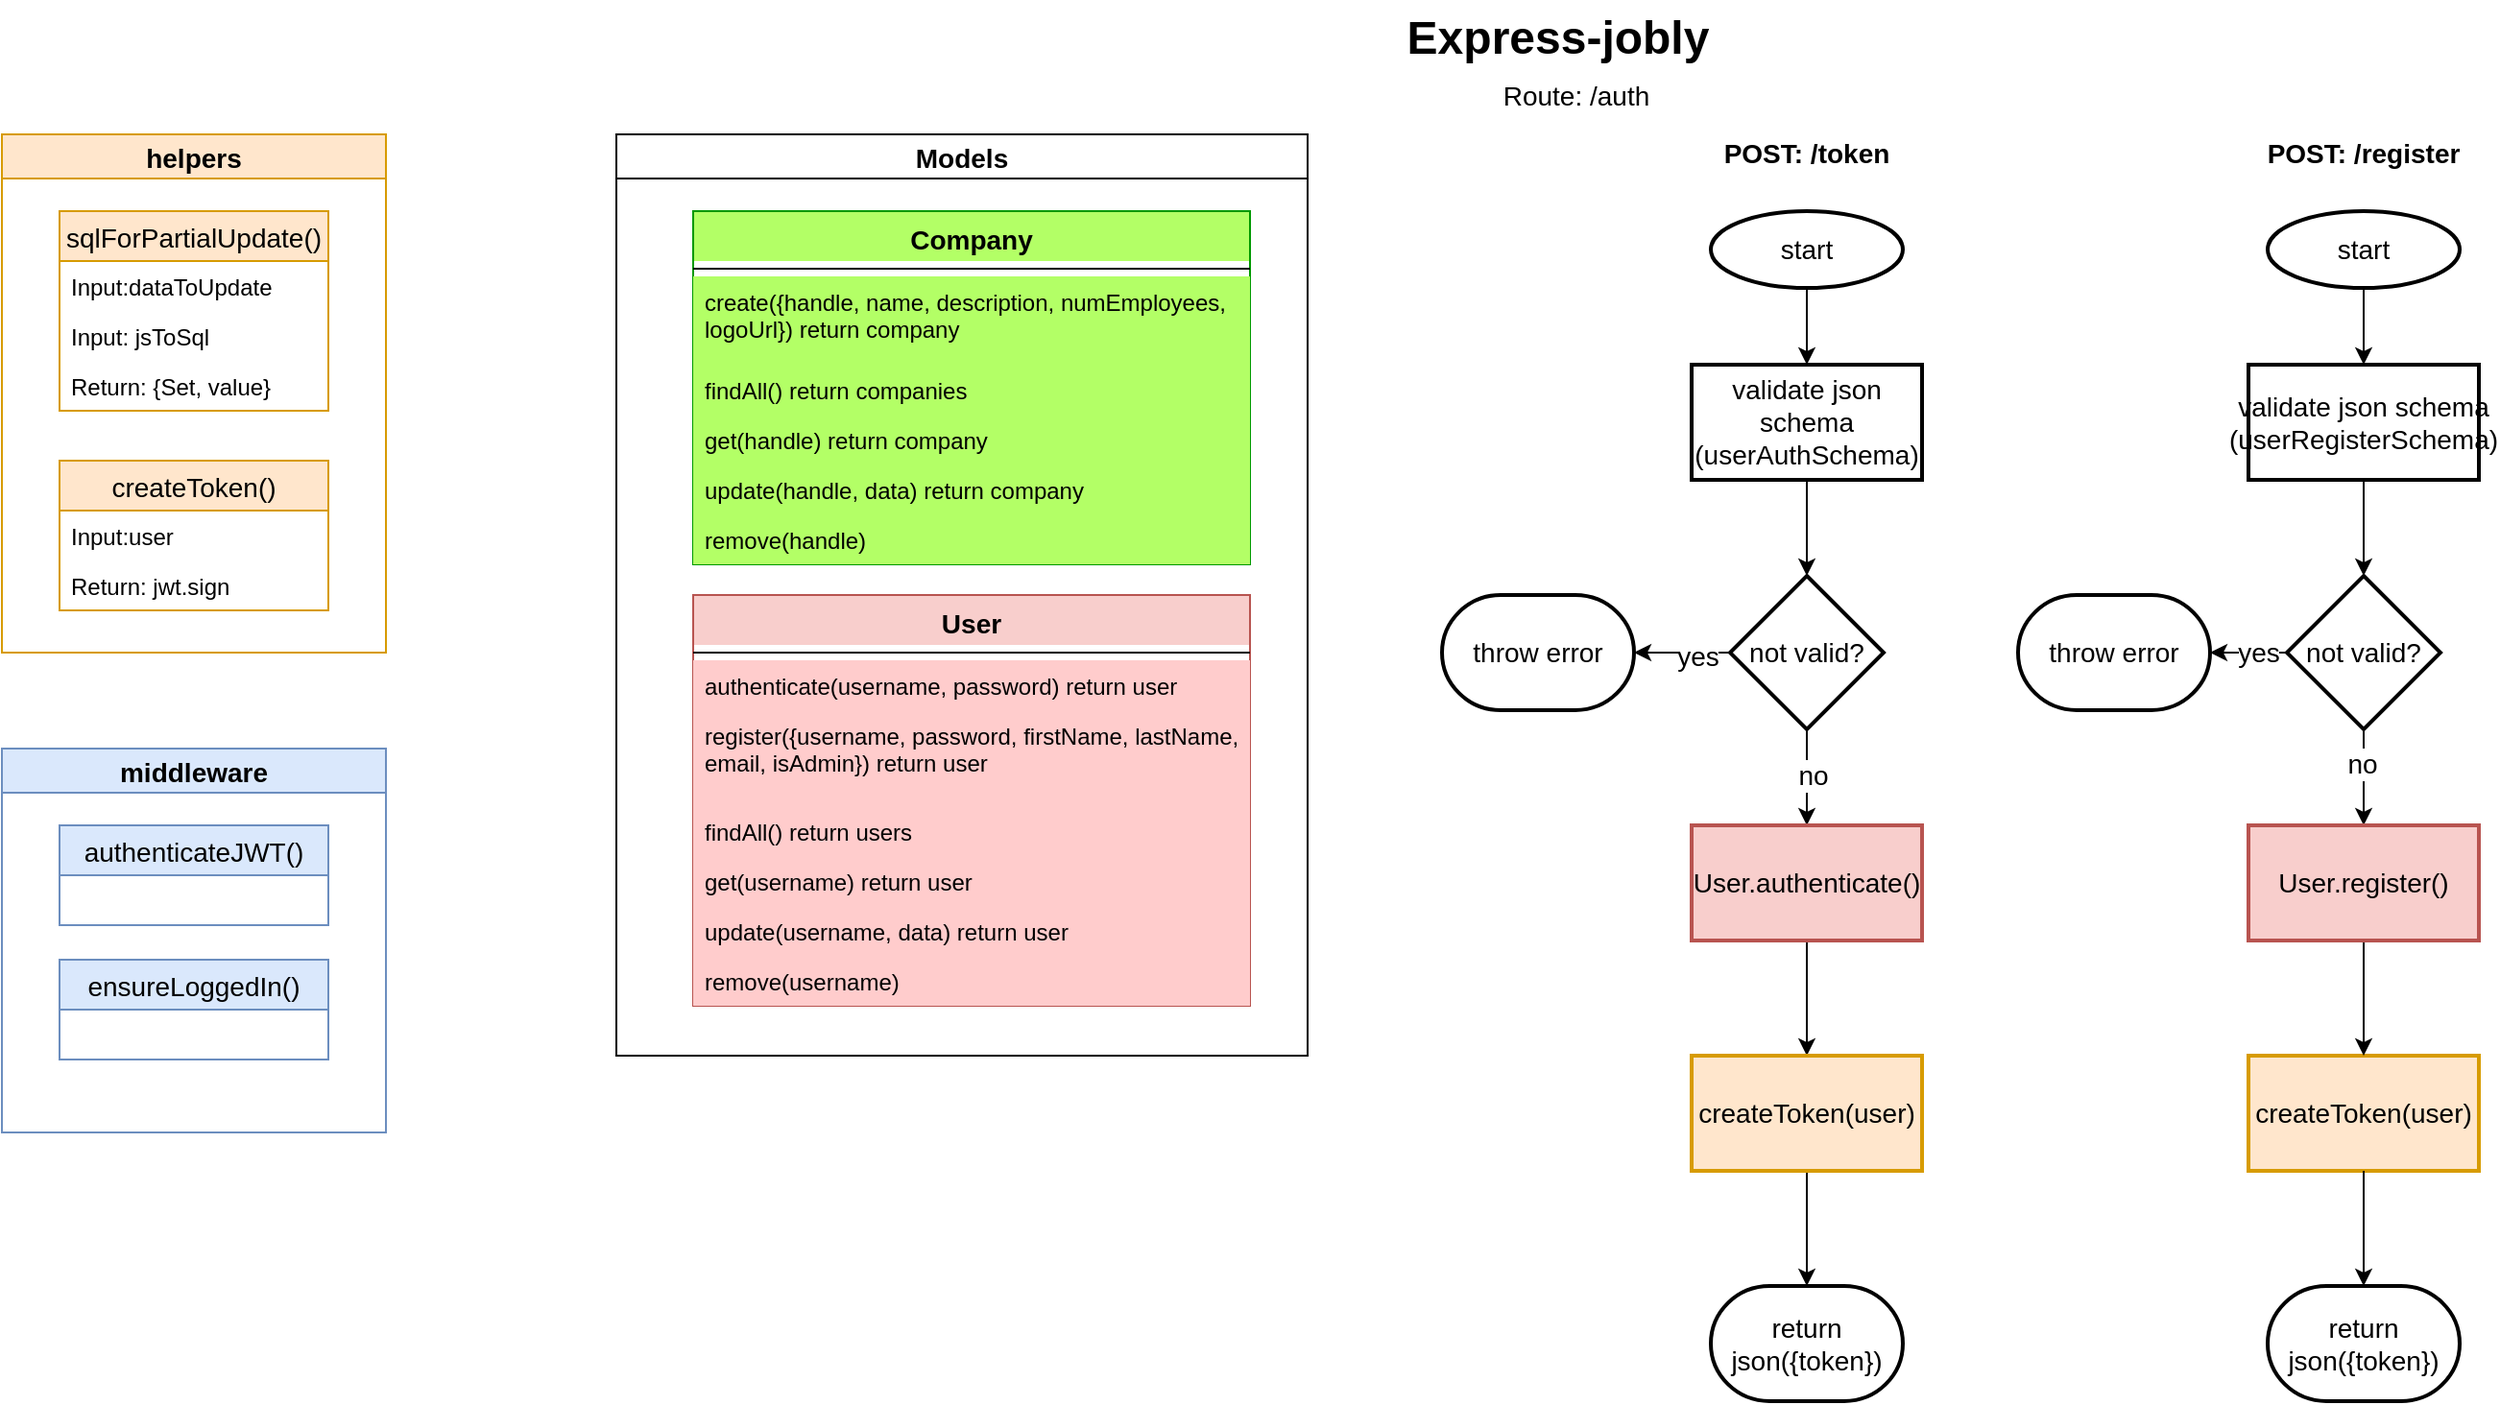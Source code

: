 <mxfile version="14.6.13" type="device" pages="3"><diagram id="C5RBs43oDa-KdzZeNtuy" name="Page-1"><mxGraphModel dx="1718" dy="1090" grid="1" gridSize="10" guides="1" tooltips="1" connect="1" arrows="1" fold="1" page="1" pageScale="1" pageWidth="1700" pageHeight="1100" math="0" shadow="0"><root><mxCell id="WIyWlLk6GJQsqaUBKTNV-0"/><mxCell id="WIyWlLk6GJQsqaUBKTNV-1" parent="WIyWlLk6GJQsqaUBKTNV-0"/><mxCell id="yRkyu4H3vF0OA5wnHD6T-13" value="middleware" style="swimlane;fontSize=14;fillColor=#dae8fc;strokeColor=#6c8ebf;" vertex="1" parent="WIyWlLk6GJQsqaUBKTNV-1"><mxGeometry x="40" y="400" width="200" height="200" as="geometry"/></mxCell><mxCell id="yRkyu4H3vF0OA5wnHD6T-15" value="authenticateJWT()" style="swimlane;fontStyle=0;childLayout=stackLayout;horizontal=1;startSize=26;fillColor=#dae8fc;horizontalStack=0;resizeParent=1;resizeParentMax=0;resizeLast=0;collapsible=1;marginBottom=0;fontSize=14;strokeColor=#6c8ebf;" vertex="1" parent="yRkyu4H3vF0OA5wnHD6T-13"><mxGeometry x="30" y="40" width="140" height="52" as="geometry"/></mxCell><mxCell id="yRkyu4H3vF0OA5wnHD6T-19" value="ensureLoggedIn()" style="swimlane;fontStyle=0;childLayout=stackLayout;horizontal=1;startSize=26;fillColor=#dae8fc;horizontalStack=0;resizeParent=1;resizeParentMax=0;resizeLast=0;collapsible=1;marginBottom=0;fontSize=14;strokeColor=#6c8ebf;" vertex="1" parent="yRkyu4H3vF0OA5wnHD6T-13"><mxGeometry x="30" y="110" width="140" height="52" as="geometry"/></mxCell><mxCell id="yRkyu4H3vF0OA5wnHD6T-14" value="" style="group;" vertex="1" connectable="0" parent="WIyWlLk6GJQsqaUBKTNV-1"><mxGeometry x="40" y="80" width="200" height="270" as="geometry"/></mxCell><mxCell id="yRkyu4H3vF0OA5wnHD6T-3" value="helpers" style="swimlane;fontSize=14;fillColor=#ffe6cc;strokeColor=#d79b00;" vertex="1" parent="yRkyu4H3vF0OA5wnHD6T-14"><mxGeometry width="200" height="270" as="geometry"><mxRectangle width="110" height="30" as="alternateBounds"/></mxGeometry></mxCell><mxCell id="yRkyu4H3vF0OA5wnHD6T-4" value="sqlForPartialUpdate()" style="swimlane;fontStyle=0;childLayout=stackLayout;horizontal=1;startSize=26;horizontalStack=0;resizeParent=1;resizeParentMax=0;resizeLast=0;collapsible=1;marginBottom=0;fontSize=14;fillColor=#ffe6cc;strokeColor=#d79b00;" vertex="1" parent="yRkyu4H3vF0OA5wnHD6T-14"><mxGeometry x="30" y="40" width="140" height="104" as="geometry"><mxRectangle x="30" y="40" width="160" height="26" as="alternateBounds"/></mxGeometry></mxCell><mxCell id="yRkyu4H3vF0OA5wnHD6T-5" value="Input:dataToUpdate" style="text;strokeColor=none;fillColor=none;align=left;verticalAlign=top;spacingLeft=4;spacingRight=4;overflow=hidden;rotatable=0;points=[[0,0.5],[1,0.5]];portConstraint=eastwest;" vertex="1" parent="yRkyu4H3vF0OA5wnHD6T-4"><mxGeometry y="26" width="140" height="26" as="geometry"/></mxCell><mxCell id="yRkyu4H3vF0OA5wnHD6T-6" value="Input: jsToSql" style="text;strokeColor=none;fillColor=none;align=left;verticalAlign=top;spacingLeft=4;spacingRight=4;overflow=hidden;rotatable=0;points=[[0,0.5],[1,0.5]];portConstraint=eastwest;" vertex="1" parent="yRkyu4H3vF0OA5wnHD6T-4"><mxGeometry y="52" width="140" height="26" as="geometry"/></mxCell><mxCell id="yRkyu4H3vF0OA5wnHD6T-7" value="Return: {Set, value}" style="text;strokeColor=none;fillColor=none;align=left;verticalAlign=top;spacingLeft=4;spacingRight=4;overflow=hidden;rotatable=0;points=[[0,0.5],[1,0.5]];portConstraint=eastwest;" vertex="1" parent="yRkyu4H3vF0OA5wnHD6T-4"><mxGeometry y="78" width="140" height="26" as="geometry"/></mxCell><mxCell id="yRkyu4H3vF0OA5wnHD6T-9" value="createToken()" style="swimlane;fontStyle=0;childLayout=stackLayout;horizontal=1;startSize=26;horizontalStack=0;resizeParent=1;resizeParentMax=0;resizeLast=0;collapsible=1;marginBottom=0;fontSize=14;fillColor=#ffe6cc;strokeColor=#d79b00;" vertex="1" parent="yRkyu4H3vF0OA5wnHD6T-14"><mxGeometry x="30" y="170" width="140" height="78" as="geometry"><mxRectangle x="30" y="170" width="160" height="26" as="alternateBounds"/></mxGeometry></mxCell><mxCell id="yRkyu4H3vF0OA5wnHD6T-10" value="Input:user" style="text;strokeColor=none;fillColor=none;align=left;verticalAlign=top;spacingLeft=4;spacingRight=4;overflow=hidden;rotatable=0;points=[[0,0.5],[1,0.5]];portConstraint=eastwest;" vertex="1" parent="yRkyu4H3vF0OA5wnHD6T-9"><mxGeometry y="26" width="140" height="26" as="geometry"/></mxCell><mxCell id="yRkyu4H3vF0OA5wnHD6T-12" value="Return: jwt.sign" style="text;strokeColor=none;fillColor=none;align=left;verticalAlign=top;spacingLeft=4;spacingRight=4;overflow=hidden;rotatable=0;points=[[0,0.5],[1,0.5]];portConstraint=eastwest;" vertex="1" parent="yRkyu4H3vF0OA5wnHD6T-9"><mxGeometry y="52" width="140" height="26" as="geometry"/></mxCell><mxCell id="yRkyu4H3vF0OA5wnHD6T-39" value="Models" style="swimlane;fontSize=14;" vertex="1" parent="WIyWlLk6GJQsqaUBKTNV-1"><mxGeometry x="360" y="80" width="360" height="480" as="geometry"/></mxCell><mxCell id="yRkyu4H3vF0OA5wnHD6T-22" value="Company" style="swimlane;fontStyle=1;align=center;verticalAlign=top;childLayout=stackLayout;horizontal=1;startSize=26;horizontalStack=0;resizeParent=1;resizeParentMax=0;resizeLast=0;collapsible=1;marginBottom=0;fontSize=14;fillColor=#B3FF66;swimlaneLine=0;strokeColor=#009900;" vertex="1" parent="yRkyu4H3vF0OA5wnHD6T-39"><mxGeometry x="40" y="40" width="290" height="184" as="geometry"/></mxCell><mxCell id="yRkyu4H3vF0OA5wnHD6T-24" value="" style="line;strokeWidth=1;align=left;verticalAlign=middle;spacingTop=-1;spacingLeft=3;spacingRight=3;rotatable=0;labelPosition=right;points=[];portConstraint=eastwest;fillColor=#B3FF66;" vertex="1" parent="yRkyu4H3vF0OA5wnHD6T-22"><mxGeometry y="26" width="290" height="8" as="geometry"/></mxCell><mxCell id="yRkyu4H3vF0OA5wnHD6T-25" value="create({handle, name, description, numEmployees, logoUrl}) return company" style="text;strokeColor=none;align=left;verticalAlign=top;spacingLeft=4;spacingRight=4;overflow=hidden;rotatable=0;points=[[0,0.5],[1,0.5]];portConstraint=eastwest;whiteSpace=wrap;fillColor=#B3FF66;" vertex="1" parent="yRkyu4H3vF0OA5wnHD6T-22"><mxGeometry y="34" width="290" height="46" as="geometry"/></mxCell><mxCell id="yRkyu4H3vF0OA5wnHD6T-26" value="findAll() return companies" style="text;strokeColor=none;align=left;verticalAlign=top;spacingLeft=4;spacingRight=4;overflow=hidden;rotatable=0;points=[[0,0.5],[1,0.5]];portConstraint=eastwest;fillColor=#B3FF66;" vertex="1" parent="yRkyu4H3vF0OA5wnHD6T-22"><mxGeometry y="80" width="290" height="26" as="geometry"/></mxCell><mxCell id="yRkyu4H3vF0OA5wnHD6T-27" value="get(handle) return company" style="text;strokeColor=none;align=left;verticalAlign=top;spacingLeft=4;spacingRight=4;overflow=hidden;rotatable=0;points=[[0,0.5],[1,0.5]];portConstraint=eastwest;fillColor=#B3FF66;" vertex="1" parent="yRkyu4H3vF0OA5wnHD6T-22"><mxGeometry y="106" width="290" height="26" as="geometry"/></mxCell><mxCell id="yRkyu4H3vF0OA5wnHD6T-28" value="update(handle, data) return company" style="text;strokeColor=none;align=left;verticalAlign=top;spacingLeft=4;spacingRight=4;overflow=hidden;rotatable=0;points=[[0,0.5],[1,0.5]];portConstraint=eastwest;fillColor=#B3FF66;" vertex="1" parent="yRkyu4H3vF0OA5wnHD6T-22"><mxGeometry y="132" width="290" height="26" as="geometry"/></mxCell><mxCell id="yRkyu4H3vF0OA5wnHD6T-29" value="remove(handle)" style="text;strokeColor=none;align=left;verticalAlign=top;spacingLeft=4;spacingRight=4;overflow=hidden;rotatable=0;points=[[0,0.5],[1,0.5]];portConstraint=eastwest;fillColor=#B3FF66;" vertex="1" parent="yRkyu4H3vF0OA5wnHD6T-22"><mxGeometry y="158" width="290" height="26" as="geometry"/></mxCell><mxCell id="yRkyu4H3vF0OA5wnHD6T-30" value="User" style="swimlane;fontStyle=1;align=center;verticalAlign=top;childLayout=stackLayout;horizontal=1;startSize=26;horizontalStack=0;resizeParent=1;resizeParentMax=0;resizeLast=0;collapsible=1;marginBottom=0;fontSize=14;fillColor=#f8cecc;swimlaneLine=0;strokeColor=#b85450;" vertex="1" parent="yRkyu4H3vF0OA5wnHD6T-39"><mxGeometry x="40" y="240" width="290" height="214" as="geometry"/></mxCell><mxCell id="yRkyu4H3vF0OA5wnHD6T-32" value="" style="line;strokeWidth=1;fillColor=none;align=left;verticalAlign=middle;spacingTop=-1;spacingLeft=3;spacingRight=3;rotatable=0;labelPosition=right;points=[];portConstraint=eastwest;" vertex="1" parent="yRkyu4H3vF0OA5wnHD6T-30"><mxGeometry y="26" width="290" height="8" as="geometry"/></mxCell><mxCell id="yRkyu4H3vF0OA5wnHD6T-33" value="authenticate(username, password) return user" style="text;strokeColor=none;align=left;verticalAlign=top;spacingLeft=4;spacingRight=4;overflow=hidden;rotatable=0;points=[[0,0.5],[1,0.5]];portConstraint=eastwest;fillColor=#FFCCCC;" vertex="1" parent="yRkyu4H3vF0OA5wnHD6T-30"><mxGeometry y="34" width="290" height="26" as="geometry"/></mxCell><mxCell id="yRkyu4H3vF0OA5wnHD6T-34" value="register({username, password, firstName, lastName, email, isAdmin}) return user" style="text;strokeColor=none;align=left;verticalAlign=top;spacingLeft=4;spacingRight=4;overflow=hidden;rotatable=0;points=[[0,0.5],[1,0.5]];portConstraint=eastwest;fillColor=#FFCCCC;whiteSpace=wrap;" vertex="1" parent="yRkyu4H3vF0OA5wnHD6T-30"><mxGeometry y="60" width="290" height="50" as="geometry"/></mxCell><mxCell id="yRkyu4H3vF0OA5wnHD6T-35" value="findAll() return users" style="text;strokeColor=none;align=left;verticalAlign=top;spacingLeft=4;spacingRight=4;overflow=hidden;rotatable=0;points=[[0,0.5],[1,0.5]];portConstraint=eastwest;fillColor=#FFCCCC;" vertex="1" parent="yRkyu4H3vF0OA5wnHD6T-30"><mxGeometry y="110" width="290" height="26" as="geometry"/></mxCell><mxCell id="yRkyu4H3vF0OA5wnHD6T-36" value="get(username) return user" style="text;strokeColor=none;align=left;verticalAlign=top;spacingLeft=4;spacingRight=4;overflow=hidden;rotatable=0;points=[[0,0.5],[1,0.5]];portConstraint=eastwest;fillColor=#FFCCCC;" vertex="1" parent="yRkyu4H3vF0OA5wnHD6T-30"><mxGeometry y="136" width="290" height="26" as="geometry"/></mxCell><mxCell id="yRkyu4H3vF0OA5wnHD6T-37" value="update(username, data) return user" style="text;strokeColor=none;align=left;verticalAlign=top;spacingLeft=4;spacingRight=4;overflow=hidden;rotatable=0;points=[[0,0.5],[1,0.5]];portConstraint=eastwest;fillColor=#FFCCCC;" vertex="1" parent="yRkyu4H3vF0OA5wnHD6T-30"><mxGeometry y="162" width="290" height="26" as="geometry"/></mxCell><mxCell id="yRkyu4H3vF0OA5wnHD6T-38" value="remove(username)" style="text;strokeColor=none;align=left;verticalAlign=top;spacingLeft=4;spacingRight=4;overflow=hidden;rotatable=0;points=[[0,0.5],[1,0.5]];portConstraint=eastwest;fillColor=#FFCCCC;" vertex="1" parent="yRkyu4H3vF0OA5wnHD6T-30"><mxGeometry y="188" width="290" height="26" as="geometry"/></mxCell><mxCell id="yRkyu4H3vF0OA5wnHD6T-41" value="Express-jobly" style="text;strokeColor=none;fillColor=none;html=1;fontSize=24;fontStyle=1;verticalAlign=middle;align=center;" vertex="1" parent="WIyWlLk6GJQsqaUBKTNV-1"><mxGeometry x="800" y="10" width="100" height="40" as="geometry"/></mxCell><mxCell id="yRkyu4H3vF0OA5wnHD6T-44" value="&lt;b&gt;POST: /token&lt;/b&gt;" style="text;html=1;strokeColor=none;fillColor=none;align=center;verticalAlign=middle;whiteSpace=wrap;rounded=0;fontSize=14;" vertex="1" parent="WIyWlLk6GJQsqaUBKTNV-1"><mxGeometry x="920" y="80" width="120" height="20" as="geometry"/></mxCell><mxCell id="yRkyu4H3vF0OA5wnHD6T-47" value="" style="edgeStyle=orthogonalEdgeStyle;rounded=0;orthogonalLoop=1;jettySize=auto;html=1;fontSize=14;" edge="1" parent="WIyWlLk6GJQsqaUBKTNV-1" source="yRkyu4H3vF0OA5wnHD6T-45" target="yRkyu4H3vF0OA5wnHD6T-46"><mxGeometry relative="1" as="geometry"/></mxCell><mxCell id="yRkyu4H3vF0OA5wnHD6T-45" value="start" style="strokeWidth=2;html=1;shape=mxgraph.flowchart.start_1;whiteSpace=wrap;fontSize=14;fillColor=none;" vertex="1" parent="WIyWlLk6GJQsqaUBKTNV-1"><mxGeometry x="930" y="120" width="100" height="40" as="geometry"/></mxCell><mxCell id="yRkyu4H3vF0OA5wnHD6T-50" value="" style="edgeStyle=orthogonalEdgeStyle;rounded=0;orthogonalLoop=1;jettySize=auto;html=1;fontSize=14;" edge="1" parent="WIyWlLk6GJQsqaUBKTNV-1" source="yRkyu4H3vF0OA5wnHD6T-46" target="yRkyu4H3vF0OA5wnHD6T-49"><mxGeometry relative="1" as="geometry"/></mxCell><mxCell id="yRkyu4H3vF0OA5wnHD6T-46" value="validate json schema (userAuthSchema)" style="html=1;fontSize=14;strokeWidth=2;fillColor=none;whiteSpace=wrap;" vertex="1" parent="WIyWlLk6GJQsqaUBKTNV-1"><mxGeometry x="920" y="200" width="120" height="60" as="geometry"/></mxCell><mxCell id="yRkyu4H3vF0OA5wnHD6T-53" value="" style="edgeStyle=orthogonalEdgeStyle;rounded=0;orthogonalLoop=1;jettySize=auto;html=1;fontSize=14;" edge="1" parent="WIyWlLk6GJQsqaUBKTNV-1" source="yRkyu4H3vF0OA5wnHD6T-49" target="yRkyu4H3vF0OA5wnHD6T-52"><mxGeometry relative="1" as="geometry"/></mxCell><mxCell id="yRkyu4H3vF0OA5wnHD6T-54" value="yes" style="edgeLabel;html=1;align=center;verticalAlign=middle;resizable=0;points=[];fontSize=14;" vertex="1" connectable="0" parent="yRkyu4H3vF0OA5wnHD6T-53"><mxGeometry x="-0.319" y="2" relative="1" as="geometry"><mxPoint as="offset"/></mxGeometry></mxCell><mxCell id="yRkyu4H3vF0OA5wnHD6T-56" value="" style="edgeStyle=orthogonalEdgeStyle;rounded=0;orthogonalLoop=1;jettySize=auto;html=1;fontSize=14;" edge="1" parent="WIyWlLk6GJQsqaUBKTNV-1" source="yRkyu4H3vF0OA5wnHD6T-49" target="yRkyu4H3vF0OA5wnHD6T-55"><mxGeometry relative="1" as="geometry"/></mxCell><mxCell id="yRkyu4H3vF0OA5wnHD6T-60" value="no" style="edgeLabel;html=1;align=center;verticalAlign=middle;resizable=0;points=[];fontSize=14;" vertex="1" connectable="0" parent="yRkyu4H3vF0OA5wnHD6T-56"><mxGeometry x="-0.058" y="3" relative="1" as="geometry"><mxPoint as="offset"/></mxGeometry></mxCell><mxCell id="yRkyu4H3vF0OA5wnHD6T-49" value="not valid?" style="rhombus;whiteSpace=wrap;html=1;fontSize=14;strokeWidth=2;fillColor=none;" vertex="1" parent="WIyWlLk6GJQsqaUBKTNV-1"><mxGeometry x="940" y="310" width="80" height="80" as="geometry"/></mxCell><mxCell id="yRkyu4H3vF0OA5wnHD6T-52" value="throw error" style="strokeWidth=2;html=1;shape=mxgraph.flowchart.terminator;whiteSpace=wrap;fontSize=14;fillColor=none;" vertex="1" parent="WIyWlLk6GJQsqaUBKTNV-1"><mxGeometry x="790" y="320" width="100" height="60" as="geometry"/></mxCell><mxCell id="yRkyu4H3vF0OA5wnHD6T-66" value="" style="edgeStyle=orthogonalEdgeStyle;rounded=0;orthogonalLoop=1;jettySize=auto;html=1;fontSize=14;" edge="1" parent="WIyWlLk6GJQsqaUBKTNV-1" source="yRkyu4H3vF0OA5wnHD6T-55" target="yRkyu4H3vF0OA5wnHD6T-65"><mxGeometry relative="1" as="geometry"/></mxCell><mxCell id="yRkyu4H3vF0OA5wnHD6T-55" value="User.authenticate()" style="whiteSpace=wrap;html=1;fontSize=14;strokeWidth=2;fillColor=#f8cecc;strokeColor=#b85450;" vertex="1" parent="WIyWlLk6GJQsqaUBKTNV-1"><mxGeometry x="920" y="440" width="120" height="60" as="geometry"/></mxCell><mxCell id="yRkyu4H3vF0OA5wnHD6T-68" value="" style="edgeStyle=orthogonalEdgeStyle;rounded=0;orthogonalLoop=1;jettySize=auto;html=1;fontSize=14;" edge="1" parent="WIyWlLk6GJQsqaUBKTNV-1" source="yRkyu4H3vF0OA5wnHD6T-65" target="yRkyu4H3vF0OA5wnHD6T-67"><mxGeometry relative="1" as="geometry"/></mxCell><mxCell id="yRkyu4H3vF0OA5wnHD6T-65" value="createToken(user)" style="whiteSpace=wrap;html=1;fontSize=14;strokeWidth=2;fillColor=#ffe6cc;strokeColor=#d79b00;" vertex="1" parent="WIyWlLk6GJQsqaUBKTNV-1"><mxGeometry x="920" y="560" width="120" height="60" as="geometry"/></mxCell><mxCell id="yRkyu4H3vF0OA5wnHD6T-67" value="return json({token})" style="strokeWidth=2;html=1;shape=mxgraph.flowchart.terminator;whiteSpace=wrap;fontSize=14;fillColor=none;" vertex="1" parent="WIyWlLk6GJQsqaUBKTNV-1"><mxGeometry x="930" y="680" width="100" height="60" as="geometry"/></mxCell><mxCell id="yRkyu4H3vF0OA5wnHD6T-69" value="&lt;b&gt;POST: /register&lt;/b&gt;" style="text;html=1;strokeColor=none;fillColor=none;align=center;verticalAlign=middle;whiteSpace=wrap;rounded=0;fontSize=14;" vertex="1" parent="WIyWlLk6GJQsqaUBKTNV-1"><mxGeometry x="1200" y="80" width="140" height="20" as="geometry"/></mxCell><mxCell id="yRkyu4H3vF0OA5wnHD6T-74" value="" style="edgeStyle=orthogonalEdgeStyle;rounded=0;orthogonalLoop=1;jettySize=auto;html=1;fontSize=14;" edge="1" parent="WIyWlLk6GJQsqaUBKTNV-1" source="yRkyu4H3vF0OA5wnHD6T-70" target="yRkyu4H3vF0OA5wnHD6T-71"><mxGeometry relative="1" as="geometry"/></mxCell><mxCell id="yRkyu4H3vF0OA5wnHD6T-70" value="start" style="strokeWidth=2;html=1;shape=mxgraph.flowchart.start_1;whiteSpace=wrap;fontSize=14;fillColor=none;" vertex="1" parent="WIyWlLk6GJQsqaUBKTNV-1"><mxGeometry x="1220" y="120" width="100" height="40" as="geometry"/></mxCell><mxCell id="yRkyu4H3vF0OA5wnHD6T-75" value="" style="edgeStyle=orthogonalEdgeStyle;rounded=0;orthogonalLoop=1;jettySize=auto;html=1;fontSize=14;" edge="1" parent="WIyWlLk6GJQsqaUBKTNV-1" source="yRkyu4H3vF0OA5wnHD6T-71" target="yRkyu4H3vF0OA5wnHD6T-72"><mxGeometry relative="1" as="geometry"/></mxCell><mxCell id="yRkyu4H3vF0OA5wnHD6T-71" value="validate json schema (userRegisterSchema)" style="html=1;fontSize=14;strokeWidth=2;fillColor=none;whiteSpace=wrap;" vertex="1" parent="WIyWlLk6GJQsqaUBKTNV-1"><mxGeometry x="1210" y="200" width="120" height="60" as="geometry"/></mxCell><mxCell id="yRkyu4H3vF0OA5wnHD6T-76" value="" style="edgeStyle=orthogonalEdgeStyle;rounded=0;orthogonalLoop=1;jettySize=auto;html=1;fontSize=14;" edge="1" parent="WIyWlLk6GJQsqaUBKTNV-1" source="yRkyu4H3vF0OA5wnHD6T-72" target="yRkyu4H3vF0OA5wnHD6T-73"><mxGeometry relative="1" as="geometry"/></mxCell><mxCell id="yRkyu4H3vF0OA5wnHD6T-77" value="yes" style="edgeLabel;html=1;align=center;verticalAlign=middle;resizable=0;points=[];fontSize=14;" vertex="1" connectable="0" parent="yRkyu4H3vF0OA5wnHD6T-76"><mxGeometry x="-0.227" relative="1" as="geometry"><mxPoint as="offset"/></mxGeometry></mxCell><mxCell id="5inPYPVRLAPje1cFJlOL-1" value="" style="edgeStyle=orthogonalEdgeStyle;rounded=0;orthogonalLoop=1;jettySize=auto;html=1;fontSize=14;" edge="1" parent="WIyWlLk6GJQsqaUBKTNV-1" source="yRkyu4H3vF0OA5wnHD6T-72" target="5inPYPVRLAPje1cFJlOL-0"><mxGeometry relative="1" as="geometry"/></mxCell><mxCell id="5inPYPVRLAPje1cFJlOL-2" value="no" style="edgeLabel;html=1;align=center;verticalAlign=middle;resizable=0;points=[];fontSize=14;" vertex="1" connectable="0" parent="5inPYPVRLAPje1cFJlOL-1"><mxGeometry x="-0.301" y="-1" relative="1" as="geometry"><mxPoint as="offset"/></mxGeometry></mxCell><mxCell id="yRkyu4H3vF0OA5wnHD6T-72" value="not valid?" style="rhombus;whiteSpace=wrap;html=1;fontSize=14;strokeWidth=2;fillColor=none;" vertex="1" parent="WIyWlLk6GJQsqaUBKTNV-1"><mxGeometry x="1230" y="310" width="80" height="80" as="geometry"/></mxCell><mxCell id="yRkyu4H3vF0OA5wnHD6T-73" value="throw error" style="strokeWidth=2;html=1;shape=mxgraph.flowchart.terminator;whiteSpace=wrap;fontSize=14;fillColor=none;" vertex="1" parent="WIyWlLk6GJQsqaUBKTNV-1"><mxGeometry x="1090" y="320" width="100" height="60" as="geometry"/></mxCell><mxCell id="yRkyu4H3vF0OA5wnHD6T-83" value="createToken(user)" style="whiteSpace=wrap;html=1;fontSize=14;strokeWidth=2;fillColor=#ffe6cc;strokeColor=#d79b00;" vertex="1" parent="WIyWlLk6GJQsqaUBKTNV-1"><mxGeometry x="1210" y="560" width="120" height="60" as="geometry"/></mxCell><mxCell id="yRkyu4H3vF0OA5wnHD6T-84" value="" style="edgeStyle=orthogonalEdgeStyle;rounded=0;orthogonalLoop=1;jettySize=auto;html=1;fontSize=14;" edge="1" source="yRkyu4H3vF0OA5wnHD6T-83" target="yRkyu4H3vF0OA5wnHD6T-85" parent="WIyWlLk6GJQsqaUBKTNV-1"><mxGeometry relative="1" as="geometry"/></mxCell><mxCell id="yRkyu4H3vF0OA5wnHD6T-85" value="return json({token})" style="strokeWidth=2;html=1;shape=mxgraph.flowchart.terminator;whiteSpace=wrap;fontSize=14;fillColor=none;" vertex="1" parent="WIyWlLk6GJQsqaUBKTNV-1"><mxGeometry x="1220" y="680" width="100" height="60" as="geometry"/></mxCell><mxCell id="5inPYPVRLAPje1cFJlOL-3" value="" style="edgeStyle=orthogonalEdgeStyle;rounded=0;orthogonalLoop=1;jettySize=auto;html=1;fontSize=14;" edge="1" parent="WIyWlLk6GJQsqaUBKTNV-1" source="5inPYPVRLAPje1cFJlOL-0" target="yRkyu4H3vF0OA5wnHD6T-83"><mxGeometry relative="1" as="geometry"/></mxCell><mxCell id="5inPYPVRLAPje1cFJlOL-0" value="User.register()" style="whiteSpace=wrap;html=1;fontSize=14;strokeWidth=2;fillColor=#f8cecc;strokeColor=#b85450;" vertex="1" parent="WIyWlLk6GJQsqaUBKTNV-1"><mxGeometry x="1210" y="440" width="120" height="60" as="geometry"/></mxCell><mxCell id="Lcly00FeC4Q2m0l_NM7y-0" value="Route: /auth" style="text;html=1;strokeColor=none;fillColor=none;align=center;verticalAlign=middle;whiteSpace=wrap;rounded=0;fontSize=14;" vertex="1" parent="WIyWlLk6GJQsqaUBKTNV-1"><mxGeometry x="740" y="50" width="240" height="20" as="geometry"/></mxCell></root></mxGraphModel></diagram><diagram name="Page-2" id="wcxomPKq5-rsXHcWKCGQ"><mxGraphModel dx="2037" dy="1293" grid="1" gridSize="10" guides="1" tooltips="1" connect="1" arrows="1" fold="1" page="1" pageScale="1" pageWidth="1700" pageHeight="1100" math="0" shadow="0"><root><mxCell id="gKqeCOgUG9I3bTvSLsc3-0"/><mxCell id="gKqeCOgUG9I3bTvSLsc3-1" parent="gKqeCOgUG9I3bTvSLsc3-0"/><mxCell id="gKqeCOgUG9I3bTvSLsc3-2" value="middleware" style="swimlane;fontSize=14;fillColor=#dae8fc;strokeColor=#6c8ebf;" vertex="1" parent="gKqeCOgUG9I3bTvSLsc3-1"><mxGeometry x="40" y="400" width="200" height="200" as="geometry"/></mxCell><mxCell id="gKqeCOgUG9I3bTvSLsc3-3" value="authenticateJWT()" style="swimlane;fontStyle=0;childLayout=stackLayout;horizontal=1;startSize=26;fillColor=#dae8fc;horizontalStack=0;resizeParent=1;resizeParentMax=0;resizeLast=0;collapsible=1;marginBottom=0;fontSize=14;strokeColor=#6c8ebf;" vertex="1" parent="gKqeCOgUG9I3bTvSLsc3-2"><mxGeometry x="30" y="40" width="140" height="52" as="geometry"/></mxCell><mxCell id="gKqeCOgUG9I3bTvSLsc3-4" value="ensureLoggedIn()" style="swimlane;fontStyle=0;childLayout=stackLayout;horizontal=1;startSize=26;fillColor=#dae8fc;horizontalStack=0;resizeParent=1;resizeParentMax=0;resizeLast=0;collapsible=1;marginBottom=0;fontSize=14;strokeColor=#6c8ebf;" vertex="1" parent="gKqeCOgUG9I3bTvSLsc3-2"><mxGeometry x="30" y="110" width="140" height="52" as="geometry"/></mxCell><mxCell id="gKqeCOgUG9I3bTvSLsc3-5" value="" style="group;" vertex="1" connectable="0" parent="gKqeCOgUG9I3bTvSLsc3-1"><mxGeometry x="40" y="80" width="200" height="270" as="geometry"/></mxCell><mxCell id="gKqeCOgUG9I3bTvSLsc3-6" value="helpers" style="swimlane;fontSize=14;fillColor=#ffe6cc;strokeColor=#d79b00;" vertex="1" parent="gKqeCOgUG9I3bTvSLsc3-5"><mxGeometry width="200" height="270" as="geometry"><mxRectangle width="110" height="30" as="alternateBounds"/></mxGeometry></mxCell><mxCell id="gKqeCOgUG9I3bTvSLsc3-7" value="sqlForPartialUpdate()" style="swimlane;fontStyle=0;childLayout=stackLayout;horizontal=1;startSize=26;horizontalStack=0;resizeParent=1;resizeParentMax=0;resizeLast=0;collapsible=1;marginBottom=0;fontSize=14;fillColor=#ffe6cc;strokeColor=#d79b00;" vertex="1" parent="gKqeCOgUG9I3bTvSLsc3-5"><mxGeometry x="30" y="40" width="140" height="104" as="geometry"><mxRectangle x="30" y="40" width="160" height="26" as="alternateBounds"/></mxGeometry></mxCell><mxCell id="gKqeCOgUG9I3bTvSLsc3-8" value="Input:dataToUpdate" style="text;strokeColor=none;fillColor=none;align=left;verticalAlign=top;spacingLeft=4;spacingRight=4;overflow=hidden;rotatable=0;points=[[0,0.5],[1,0.5]];portConstraint=eastwest;" vertex="1" parent="gKqeCOgUG9I3bTvSLsc3-7"><mxGeometry y="26" width="140" height="26" as="geometry"/></mxCell><mxCell id="gKqeCOgUG9I3bTvSLsc3-9" value="Input: jsToSql" style="text;strokeColor=none;fillColor=none;align=left;verticalAlign=top;spacingLeft=4;spacingRight=4;overflow=hidden;rotatable=0;points=[[0,0.5],[1,0.5]];portConstraint=eastwest;" vertex="1" parent="gKqeCOgUG9I3bTvSLsc3-7"><mxGeometry y="52" width="140" height="26" as="geometry"/></mxCell><mxCell id="gKqeCOgUG9I3bTvSLsc3-10" value="Return: {Set, value}" style="text;strokeColor=none;fillColor=none;align=left;verticalAlign=top;spacingLeft=4;spacingRight=4;overflow=hidden;rotatable=0;points=[[0,0.5],[1,0.5]];portConstraint=eastwest;" vertex="1" parent="gKqeCOgUG9I3bTvSLsc3-7"><mxGeometry y="78" width="140" height="26" as="geometry"/></mxCell><mxCell id="gKqeCOgUG9I3bTvSLsc3-11" value="createToken()" style="swimlane;fontStyle=0;childLayout=stackLayout;horizontal=1;startSize=26;horizontalStack=0;resizeParent=1;resizeParentMax=0;resizeLast=0;collapsible=1;marginBottom=0;fontSize=14;fillColor=#ffe6cc;strokeColor=#d79b00;" vertex="1" parent="gKqeCOgUG9I3bTvSLsc3-5"><mxGeometry x="30" y="170" width="140" height="78" as="geometry"><mxRectangle x="30" y="170" width="160" height="26" as="alternateBounds"/></mxGeometry></mxCell><mxCell id="gKqeCOgUG9I3bTvSLsc3-12" value="Input:user" style="text;strokeColor=none;fillColor=none;align=left;verticalAlign=top;spacingLeft=4;spacingRight=4;overflow=hidden;rotatable=0;points=[[0,0.5],[1,0.5]];portConstraint=eastwest;" vertex="1" parent="gKqeCOgUG9I3bTvSLsc3-11"><mxGeometry y="26" width="140" height="26" as="geometry"/></mxCell><mxCell id="gKqeCOgUG9I3bTvSLsc3-13" value="Return: jwt.sign" style="text;strokeColor=none;fillColor=none;align=left;verticalAlign=top;spacingLeft=4;spacingRight=4;overflow=hidden;rotatable=0;points=[[0,0.5],[1,0.5]];portConstraint=eastwest;" vertex="1" parent="gKqeCOgUG9I3bTvSLsc3-11"><mxGeometry y="52" width="140" height="26" as="geometry"/></mxCell><mxCell id="gKqeCOgUG9I3bTvSLsc3-14" value="Models" style="swimlane;fontSize=14;" vertex="1" parent="gKqeCOgUG9I3bTvSLsc3-1"><mxGeometry x="320" y="80" width="360" height="480" as="geometry"/></mxCell><mxCell id="gKqeCOgUG9I3bTvSLsc3-15" value="Company" style="swimlane;fontStyle=1;align=center;verticalAlign=top;childLayout=stackLayout;horizontal=1;startSize=26;horizontalStack=0;resizeParent=1;resizeParentMax=0;resizeLast=0;collapsible=1;marginBottom=0;fontSize=14;fillColor=#B3FF66;swimlaneLine=0;strokeColor=#009900;" vertex="1" parent="gKqeCOgUG9I3bTvSLsc3-14"><mxGeometry x="40" y="40" width="290" height="184" as="geometry"/></mxCell><mxCell id="gKqeCOgUG9I3bTvSLsc3-16" value="" style="line;strokeWidth=1;align=left;verticalAlign=middle;spacingTop=-1;spacingLeft=3;spacingRight=3;rotatable=0;labelPosition=right;points=[];portConstraint=eastwest;fillColor=#B3FF66;" vertex="1" parent="gKqeCOgUG9I3bTvSLsc3-15"><mxGeometry y="26" width="290" height="8" as="geometry"/></mxCell><mxCell id="gKqeCOgUG9I3bTvSLsc3-17" value="create({handle, name, description, numEmployees, logoUrl}) return company" style="text;strokeColor=none;align=left;verticalAlign=top;spacingLeft=4;spacingRight=4;overflow=hidden;rotatable=0;points=[[0,0.5],[1,0.5]];portConstraint=eastwest;whiteSpace=wrap;fillColor=#B3FF66;" vertex="1" parent="gKqeCOgUG9I3bTvSLsc3-15"><mxGeometry y="34" width="290" height="46" as="geometry"/></mxCell><mxCell id="gKqeCOgUG9I3bTvSLsc3-18" value="findAll() return companies" style="text;strokeColor=none;align=left;verticalAlign=top;spacingLeft=4;spacingRight=4;overflow=hidden;rotatable=0;points=[[0,0.5],[1,0.5]];portConstraint=eastwest;fillColor=#B3FF66;" vertex="1" parent="gKqeCOgUG9I3bTvSLsc3-15"><mxGeometry y="80" width="290" height="26" as="geometry"/></mxCell><mxCell id="gKqeCOgUG9I3bTvSLsc3-19" value="get(handle) return company" style="text;strokeColor=none;align=left;verticalAlign=top;spacingLeft=4;spacingRight=4;overflow=hidden;rotatable=0;points=[[0,0.5],[1,0.5]];portConstraint=eastwest;fillColor=#B3FF66;" vertex="1" parent="gKqeCOgUG9I3bTvSLsc3-15"><mxGeometry y="106" width="290" height="26" as="geometry"/></mxCell><mxCell id="gKqeCOgUG9I3bTvSLsc3-20" value="update(handle, data) return company" style="text;strokeColor=none;align=left;verticalAlign=top;spacingLeft=4;spacingRight=4;overflow=hidden;rotatable=0;points=[[0,0.5],[1,0.5]];portConstraint=eastwest;fillColor=#B3FF66;" vertex="1" parent="gKqeCOgUG9I3bTvSLsc3-15"><mxGeometry y="132" width="290" height="26" as="geometry"/></mxCell><mxCell id="gKqeCOgUG9I3bTvSLsc3-21" value="remove(handle)" style="text;strokeColor=none;align=left;verticalAlign=top;spacingLeft=4;spacingRight=4;overflow=hidden;rotatable=0;points=[[0,0.5],[1,0.5]];portConstraint=eastwest;fillColor=#B3FF66;" vertex="1" parent="gKqeCOgUG9I3bTvSLsc3-15"><mxGeometry y="158" width="290" height="26" as="geometry"/></mxCell><mxCell id="gKqeCOgUG9I3bTvSLsc3-22" value="User" style="swimlane;fontStyle=1;align=center;verticalAlign=top;childLayout=stackLayout;horizontal=1;startSize=26;horizontalStack=0;resizeParent=1;resizeParentMax=0;resizeLast=0;collapsible=1;marginBottom=0;fontSize=14;fillColor=#f8cecc;swimlaneLine=0;strokeColor=#b85450;" vertex="1" parent="gKqeCOgUG9I3bTvSLsc3-14"><mxGeometry x="40" y="240" width="290" height="214" as="geometry"/></mxCell><mxCell id="gKqeCOgUG9I3bTvSLsc3-23" value="" style="line;strokeWidth=1;fillColor=none;align=left;verticalAlign=middle;spacingTop=-1;spacingLeft=3;spacingRight=3;rotatable=0;labelPosition=right;points=[];portConstraint=eastwest;" vertex="1" parent="gKqeCOgUG9I3bTvSLsc3-22"><mxGeometry y="26" width="290" height="8" as="geometry"/></mxCell><mxCell id="gKqeCOgUG9I3bTvSLsc3-24" value="authenticate(username, password) return user" style="text;strokeColor=none;align=left;verticalAlign=top;spacingLeft=4;spacingRight=4;overflow=hidden;rotatable=0;points=[[0,0.5],[1,0.5]];portConstraint=eastwest;fillColor=#FFCCCC;" vertex="1" parent="gKqeCOgUG9I3bTvSLsc3-22"><mxGeometry y="34" width="290" height="26" as="geometry"/></mxCell><mxCell id="gKqeCOgUG9I3bTvSLsc3-25" value="register({username, password, firstName, lastName, email, isAdmin}) return user" style="text;strokeColor=none;align=left;verticalAlign=top;spacingLeft=4;spacingRight=4;overflow=hidden;rotatable=0;points=[[0,0.5],[1,0.5]];portConstraint=eastwest;fillColor=#FFCCCC;whiteSpace=wrap;" vertex="1" parent="gKqeCOgUG9I3bTvSLsc3-22"><mxGeometry y="60" width="290" height="50" as="geometry"/></mxCell><mxCell id="gKqeCOgUG9I3bTvSLsc3-26" value="findAll() return users" style="text;strokeColor=none;align=left;verticalAlign=top;spacingLeft=4;spacingRight=4;overflow=hidden;rotatable=0;points=[[0,0.5],[1,0.5]];portConstraint=eastwest;fillColor=#FFCCCC;" vertex="1" parent="gKqeCOgUG9I3bTvSLsc3-22"><mxGeometry y="110" width="290" height="26" as="geometry"/></mxCell><mxCell id="gKqeCOgUG9I3bTvSLsc3-27" value="get(username) return user" style="text;strokeColor=none;align=left;verticalAlign=top;spacingLeft=4;spacingRight=4;overflow=hidden;rotatable=0;points=[[0,0.5],[1,0.5]];portConstraint=eastwest;fillColor=#FFCCCC;" vertex="1" parent="gKqeCOgUG9I3bTvSLsc3-22"><mxGeometry y="136" width="290" height="26" as="geometry"/></mxCell><mxCell id="gKqeCOgUG9I3bTvSLsc3-28" value="update(username, data) return user" style="text;strokeColor=none;align=left;verticalAlign=top;spacingLeft=4;spacingRight=4;overflow=hidden;rotatable=0;points=[[0,0.5],[1,0.5]];portConstraint=eastwest;fillColor=#FFCCCC;" vertex="1" parent="gKqeCOgUG9I3bTvSLsc3-22"><mxGeometry y="162" width="290" height="26" as="geometry"/></mxCell><mxCell id="gKqeCOgUG9I3bTvSLsc3-29" value="remove(username)" style="text;strokeColor=none;align=left;verticalAlign=top;spacingLeft=4;spacingRight=4;overflow=hidden;rotatable=0;points=[[0,0.5],[1,0.5]];portConstraint=eastwest;fillColor=#FFCCCC;" vertex="1" parent="gKqeCOgUG9I3bTvSLsc3-22"><mxGeometry y="188" width="290" height="26" as="geometry"/></mxCell><mxCell id="gKqeCOgUG9I3bTvSLsc3-30" value="Express-jobly" style="text;strokeColor=none;fillColor=none;html=1;fontSize=24;fontStyle=1;verticalAlign=middle;align=center;" vertex="1" parent="gKqeCOgUG9I3bTvSLsc3-1"><mxGeometry x="800" y="10" width="100" height="40" as="geometry"/></mxCell><mxCell id="jR1tkcZ9FCKXYPyRC5jR-0" value="&lt;b&gt;POST: /&lt;/b&gt;" style="text;html=1;strokeColor=none;fillColor=none;align=center;verticalAlign=middle;whiteSpace=wrap;rounded=0;fontSize=14;" vertex="1" parent="gKqeCOgUG9I3bTvSLsc3-1"><mxGeometry x="860" y="80" width="130" height="20" as="geometry"/></mxCell><mxCell id="Ee-1hoX-GxtrVs1CqsSx-6" value="" style="edgeStyle=orthogonalEdgeStyle;rounded=0;orthogonalLoop=1;jettySize=auto;html=1;fontSize=14;" edge="1" parent="gKqeCOgUG9I3bTvSLsc3-1" source="jR1tkcZ9FCKXYPyRC5jR-1" target="Ee-1hoX-GxtrVs1CqsSx-5"><mxGeometry relative="1" as="geometry"/></mxCell><mxCell id="jR1tkcZ9FCKXYPyRC5jR-1" value="start" style="strokeWidth=2;html=1;shape=mxgraph.flowchart.start_1;whiteSpace=wrap;fontSize=14;fillColor=none;" vertex="1" parent="gKqeCOgUG9I3bTvSLsc3-1"><mxGeometry x="875" y="120" width="100" height="60" as="geometry"/></mxCell><mxCell id="jR1tkcZ9FCKXYPyRC5jR-6" value="" style="edgeStyle=orthogonalEdgeStyle;rounded=0;orthogonalLoop=1;jettySize=auto;html=1;fontSize=14;" edge="1" parent="gKqeCOgUG9I3bTvSLsc3-1" source="jR1tkcZ9FCKXYPyRC5jR-3" target="jR1tkcZ9FCKXYPyRC5jR-5"><mxGeometry relative="1" as="geometry"/></mxCell><mxCell id="jR1tkcZ9FCKXYPyRC5jR-7" value="no" style="edgeLabel;html=1;align=center;verticalAlign=middle;resizable=0;points=[];fontSize=14;" vertex="1" connectable="0" parent="jR1tkcZ9FCKXYPyRC5jR-6"><mxGeometry x="0.156" y="-1" relative="1" as="geometry"><mxPoint as="offset"/></mxGeometry></mxCell><mxCell id="zdx2UWNS4ZjQsJjZ0ftB-1" value="" style="edgeStyle=orthogonalEdgeStyle;rounded=0;orthogonalLoop=1;jettySize=auto;html=1;fontSize=14;" edge="1" parent="gKqeCOgUG9I3bTvSLsc3-1" source="jR1tkcZ9FCKXYPyRC5jR-3" target="zdx2UWNS4ZjQsJjZ0ftB-0"><mxGeometry relative="1" as="geometry"/></mxCell><mxCell id="F9iebMrA7kQ_Aox7JZ-7-5" value="yes" style="edgeLabel;html=1;align=center;verticalAlign=middle;resizable=0;points=[];fontSize=14;" vertex="1" connectable="0" parent="zdx2UWNS4ZjQsJjZ0ftB-1"><mxGeometry x="0.28" y="1" relative="1" as="geometry"><mxPoint as="offset"/></mxGeometry></mxCell><mxCell id="jR1tkcZ9FCKXYPyRC5jR-3" value="logged in?" style="rhombus;whiteSpace=wrap;html=1;fontSize=14;strokeWidth=2;fillColor=none;" vertex="1" parent="gKqeCOgUG9I3bTvSLsc3-1"><mxGeometry x="885" y="300" width="80" height="80" as="geometry"/></mxCell><mxCell id="jR1tkcZ9FCKXYPyRC5jR-5" value="not authorized" style="strokeWidth=2;html=1;shape=mxgraph.flowchart.terminator;whiteSpace=wrap;fontSize=14;fillColor=none;" vertex="1" parent="gKqeCOgUG9I3bTvSLsc3-1"><mxGeometry x="1000" y="310" width="100" height="60" as="geometry"/></mxCell><mxCell id="gSZ8Uq-GnQdfXDDDovXl-1" value="" style="edgeStyle=orthogonalEdgeStyle;rounded=0;orthogonalLoop=1;jettySize=auto;html=1;fontSize=14;" edge="1" parent="gKqeCOgUG9I3bTvSLsc3-1" source="zdx2UWNS4ZjQsJjZ0ftB-0" target="gSZ8Uq-GnQdfXDDDovXl-0"><mxGeometry relative="1" as="geometry"/></mxCell><mxCell id="zdx2UWNS4ZjQsJjZ0ftB-0" value="validate json schema (companyNewSchema)" style="whiteSpace=wrap;html=1;fontSize=14;strokeWidth=2;fillColor=none;" vertex="1" parent="gKqeCOgUG9I3bTvSLsc3-1"><mxGeometry x="865" y="410" width="120" height="60" as="geometry"/></mxCell><mxCell id="gSZ8Uq-GnQdfXDDDovXl-3" value="" style="edgeStyle=orthogonalEdgeStyle;rounded=0;orthogonalLoop=1;jettySize=auto;html=1;fontSize=14;" edge="1" parent="gKqeCOgUG9I3bTvSLsc3-1" source="gSZ8Uq-GnQdfXDDDovXl-0" target="gSZ8Uq-GnQdfXDDDovXl-2"><mxGeometry relative="1" as="geometry"/></mxCell><mxCell id="gSZ8Uq-GnQdfXDDDovXl-4" value="yes" style="edgeLabel;html=1;align=center;verticalAlign=middle;resizable=0;points=[];fontSize=14;" vertex="1" connectable="0" parent="gSZ8Uq-GnQdfXDDDovXl-3"><mxGeometry x="-0.511" y="1" relative="1" as="geometry"><mxPoint as="offset"/></mxGeometry></mxCell><mxCell id="Ee-1hoX-GxtrVs1CqsSx-1" value="" style="edgeStyle=orthogonalEdgeStyle;rounded=0;orthogonalLoop=1;jettySize=auto;html=1;fontSize=14;" edge="1" parent="gKqeCOgUG9I3bTvSLsc3-1" source="gSZ8Uq-GnQdfXDDDovXl-0" target="Ee-1hoX-GxtrVs1CqsSx-0"><mxGeometry relative="1" as="geometry"/></mxCell><mxCell id="Ee-1hoX-GxtrVs1CqsSx-3" value="no" style="edgeLabel;html=1;align=center;verticalAlign=middle;resizable=0;points=[];fontSize=14;" vertex="1" connectable="0" parent="Ee-1hoX-GxtrVs1CqsSx-1"><mxGeometry x="-0.778" y="1" relative="1" as="geometry"><mxPoint as="offset"/></mxGeometry></mxCell><mxCell id="gSZ8Uq-GnQdfXDDDovXl-0" value="not valid?" style="rhombus;whiteSpace=wrap;html=1;fontSize=14;strokeWidth=2;fillColor=none;" vertex="1" parent="gKqeCOgUG9I3bTvSLsc3-1"><mxGeometry x="885" y="500" width="80" height="80" as="geometry"/></mxCell><mxCell id="gSZ8Uq-GnQdfXDDDovXl-2" value="throw error" style="strokeWidth=2;html=1;shape=mxgraph.flowchart.terminator;whiteSpace=wrap;fontSize=14;fillColor=none;" vertex="1" parent="gKqeCOgUG9I3bTvSLsc3-1"><mxGeometry x="1000" y="510" width="100" height="60" as="geometry"/></mxCell><mxCell id="F9iebMrA7kQ_Aox7JZ-7-1" value="return json({company})" style="strokeWidth=2;html=1;shape=mxgraph.flowchart.terminator;whiteSpace=wrap;fontSize=14;fillColor=none;" vertex="1" parent="gKqeCOgUG9I3bTvSLsc3-1"><mxGeometry x="875" y="700" width="100" height="60" as="geometry"/></mxCell><mxCell id="F9iebMrA7kQ_Aox7JZ-7-3" value="&lt;b&gt;GET: /&lt;/b&gt;" style="text;html=1;strokeColor=none;fillColor=none;align=center;verticalAlign=middle;whiteSpace=wrap;rounded=0;fontSize=14;" vertex="1" parent="gKqeCOgUG9I3bTvSLsc3-1"><mxGeometry x="1190" y="80" width="130" height="20" as="geometry"/></mxCell><mxCell id="Ee-1hoX-GxtrVs1CqsSx-9" value="" style="edgeStyle=orthogonalEdgeStyle;rounded=0;orthogonalLoop=1;jettySize=auto;html=1;fontSize=14;" edge="1" parent="gKqeCOgUG9I3bTvSLsc3-1" source="F9iebMrA7kQ_Aox7JZ-7-4" target="Ee-1hoX-GxtrVs1CqsSx-8"><mxGeometry relative="1" as="geometry"/></mxCell><mxCell id="F9iebMrA7kQ_Aox7JZ-7-4" value="start" style="strokeWidth=2;html=1;shape=mxgraph.flowchart.start_1;whiteSpace=wrap;fontSize=14;fillColor=none;" vertex="1" parent="gKqeCOgUG9I3bTvSLsc3-1"><mxGeometry x="1205" y="120" width="100" height="60" as="geometry"/></mxCell><mxCell id="Ee-1hoX-GxtrVs1CqsSx-4" value="" style="edgeStyle=orthogonalEdgeStyle;rounded=0;orthogonalLoop=1;jettySize=auto;html=1;fontSize=14;" edge="1" parent="gKqeCOgUG9I3bTvSLsc3-1" source="Ee-1hoX-GxtrVs1CqsSx-0" target="F9iebMrA7kQ_Aox7JZ-7-1"><mxGeometry relative="1" as="geometry"/></mxCell><mxCell id="Ee-1hoX-GxtrVs1CqsSx-0" value="Company.create()" style="whiteSpace=wrap;html=1;fontSize=14;strokeWidth=2;fillColor=#B3FF66;strokeColor=#009900;" vertex="1" parent="gKqeCOgUG9I3bTvSLsc3-1"><mxGeometry x="865" y="610" width="120" height="60" as="geometry"/></mxCell><mxCell id="Ee-1hoX-GxtrVs1CqsSx-7" value="" style="edgeStyle=orthogonalEdgeStyle;rounded=0;orthogonalLoop=1;jettySize=auto;html=1;fontSize=14;" edge="1" parent="gKqeCOgUG9I3bTvSLsc3-1" source="Ee-1hoX-GxtrVs1CqsSx-5" target="jR1tkcZ9FCKXYPyRC5jR-3"><mxGeometry relative="1" as="geometry"/></mxCell><mxCell id="Ee-1hoX-GxtrVs1CqsSx-5" value="ensureLoggedIn()" style="whiteSpace=wrap;html=1;fontSize=14;strokeWidth=2;fillColor=#dae8fc;strokeColor=#6c8ebf;" vertex="1" parent="gKqeCOgUG9I3bTvSLsc3-1"><mxGeometry x="865" y="210" width="120" height="60" as="geometry"/></mxCell><mxCell id="Ee-1hoX-GxtrVs1CqsSx-11" value="" style="edgeStyle=orthogonalEdgeStyle;rounded=0;orthogonalLoop=1;jettySize=auto;html=1;fontSize=14;" edge="1" parent="gKqeCOgUG9I3bTvSLsc3-1" source="Ee-1hoX-GxtrVs1CqsSx-8" target="Ee-1hoX-GxtrVs1CqsSx-10"><mxGeometry relative="1" as="geometry"/></mxCell><mxCell id="Ee-1hoX-GxtrVs1CqsSx-8" value="Company.findAll()" style="whiteSpace=wrap;html=1;fontSize=14;strokeWidth=2;fillColor=#B3FF66;strokeColor=#009900;" vertex="1" parent="gKqeCOgUG9I3bTvSLsc3-1"><mxGeometry x="1195" y="210" width="120" height="60" as="geometry"/></mxCell><mxCell id="Ee-1hoX-GxtrVs1CqsSx-10" value="return json({companies})" style="strokeWidth=2;html=1;shape=mxgraph.flowchart.terminator;whiteSpace=wrap;fontSize=14;fillColor=none;" vertex="1" parent="gKqeCOgUG9I3bTvSLsc3-1"><mxGeometry x="1205" y="300" width="100" height="60" as="geometry"/></mxCell><mxCell id="Ee-1hoX-GxtrVs1CqsSx-12" value="&lt;b&gt;GET: /:handle&lt;/b&gt;" style="text;html=1;strokeColor=none;fillColor=none;align=center;verticalAlign=middle;whiteSpace=wrap;rounded=0;fontSize=14;" vertex="1" parent="gKqeCOgUG9I3bTvSLsc3-1"><mxGeometry x="1410" y="80" width="200" height="20" as="geometry"/></mxCell><mxCell id="Ee-1hoX-GxtrVs1CqsSx-14" value="" style="edgeStyle=orthogonalEdgeStyle;rounded=0;orthogonalLoop=1;jettySize=auto;html=1;fontSize=14;" edge="1" parent="gKqeCOgUG9I3bTvSLsc3-1" source="Ee-1hoX-GxtrVs1CqsSx-15" target="Ee-1hoX-GxtrVs1CqsSx-17"><mxGeometry relative="1" as="geometry"/></mxCell><mxCell id="Ee-1hoX-GxtrVs1CqsSx-15" value="start" style="strokeWidth=2;html=1;shape=mxgraph.flowchart.start_1;whiteSpace=wrap;fontSize=14;fillColor=none;" vertex="1" parent="gKqeCOgUG9I3bTvSLsc3-1"><mxGeometry x="1460" y="120" width="100" height="60" as="geometry"/></mxCell><mxCell id="Ee-1hoX-GxtrVs1CqsSx-16" value="" style="edgeStyle=orthogonalEdgeStyle;rounded=0;orthogonalLoop=1;jettySize=auto;html=1;fontSize=14;" edge="1" parent="gKqeCOgUG9I3bTvSLsc3-1" source="Ee-1hoX-GxtrVs1CqsSx-17" target="Ee-1hoX-GxtrVs1CqsSx-18"><mxGeometry relative="1" as="geometry"/></mxCell><mxCell id="Ee-1hoX-GxtrVs1CqsSx-17" value="Company.get()" style="whiteSpace=wrap;html=1;fontSize=14;strokeWidth=2;fillColor=#B3FF66;strokeColor=#009900;" vertex="1" parent="gKqeCOgUG9I3bTvSLsc3-1"><mxGeometry x="1450" y="210" width="120" height="60" as="geometry"/></mxCell><mxCell id="Ee-1hoX-GxtrVs1CqsSx-18" value="return json({company})" style="strokeWidth=2;html=1;shape=mxgraph.flowchart.terminator;whiteSpace=wrap;fontSize=14;fillColor=none;" vertex="1" parent="gKqeCOgUG9I3bTvSLsc3-1"><mxGeometry x="1460" y="300" width="100" height="60" as="geometry"/></mxCell><mxCell id="Ee-1hoX-GxtrVs1CqsSx-19" value="" style="edgeStyle=orthogonalEdgeStyle;rounded=0;orthogonalLoop=1;jettySize=auto;html=1;fontSize=14;" edge="1" parent="gKqeCOgUG9I3bTvSLsc3-1" source="Ee-1hoX-GxtrVs1CqsSx-20" target="Ee-1hoX-GxtrVs1CqsSx-39"><mxGeometry relative="1" as="geometry"/></mxCell><mxCell id="Ee-1hoX-GxtrVs1CqsSx-20" value="start" style="strokeWidth=2;html=1;shape=mxgraph.flowchart.start_1;whiteSpace=wrap;fontSize=14;fillColor=none;" vertex="1" parent="gKqeCOgUG9I3bTvSLsc3-1"><mxGeometry x="1210" y="430" width="100" height="60" as="geometry"/></mxCell><mxCell id="Ee-1hoX-GxtrVs1CqsSx-21" value="" style="edgeStyle=orthogonalEdgeStyle;rounded=0;orthogonalLoop=1;jettySize=auto;html=1;fontSize=14;" edge="1" parent="gKqeCOgUG9I3bTvSLsc3-1" source="Ee-1hoX-GxtrVs1CqsSx-25" target="Ee-1hoX-GxtrVs1CqsSx-26"><mxGeometry relative="1" as="geometry"/></mxCell><mxCell id="Ee-1hoX-GxtrVs1CqsSx-22" value="no" style="edgeLabel;html=1;align=center;verticalAlign=middle;resizable=0;points=[];fontSize=14;" vertex="1" connectable="0" parent="Ee-1hoX-GxtrVs1CqsSx-21"><mxGeometry x="0.156" y="-1" relative="1" as="geometry"><mxPoint as="offset"/></mxGeometry></mxCell><mxCell id="Ee-1hoX-GxtrVs1CqsSx-23" value="" style="edgeStyle=orthogonalEdgeStyle;rounded=0;orthogonalLoop=1;jettySize=auto;html=1;fontSize=14;" edge="1" parent="gKqeCOgUG9I3bTvSLsc3-1" source="Ee-1hoX-GxtrVs1CqsSx-25" target="Ee-1hoX-GxtrVs1CqsSx-28"><mxGeometry relative="1" as="geometry"/></mxCell><mxCell id="Ee-1hoX-GxtrVs1CqsSx-24" value="yes" style="edgeLabel;html=1;align=center;verticalAlign=middle;resizable=0;points=[];fontSize=14;" vertex="1" connectable="0" parent="Ee-1hoX-GxtrVs1CqsSx-23"><mxGeometry x="0.28" y="1" relative="1" as="geometry"><mxPoint as="offset"/></mxGeometry></mxCell><mxCell id="Ee-1hoX-GxtrVs1CqsSx-25" value="logged in?" style="rhombus;whiteSpace=wrap;html=1;fontSize=14;strokeWidth=2;fillColor=none;" vertex="1" parent="gKqeCOgUG9I3bTvSLsc3-1"><mxGeometry x="1220" y="610" width="80" height="80" as="geometry"/></mxCell><mxCell id="Ee-1hoX-GxtrVs1CqsSx-26" value="not authorized" style="strokeWidth=2;html=1;shape=mxgraph.flowchart.terminator;whiteSpace=wrap;fontSize=14;fillColor=none;" vertex="1" parent="gKqeCOgUG9I3bTvSLsc3-1"><mxGeometry x="1335" y="620" width="100" height="60" as="geometry"/></mxCell><mxCell id="Ee-1hoX-GxtrVs1CqsSx-27" value="" style="edgeStyle=orthogonalEdgeStyle;rounded=0;orthogonalLoop=1;jettySize=auto;html=1;fontSize=14;" edge="1" parent="gKqeCOgUG9I3bTvSLsc3-1" source="Ee-1hoX-GxtrVs1CqsSx-28" target="Ee-1hoX-GxtrVs1CqsSx-33"><mxGeometry relative="1" as="geometry"/></mxCell><mxCell id="Ee-1hoX-GxtrVs1CqsSx-28" value="validate json schema (companyUpdateSchema)" style="whiteSpace=wrap;html=1;fontSize=14;strokeWidth=2;fillColor=none;" vertex="1" parent="gKqeCOgUG9I3bTvSLsc3-1"><mxGeometry x="1200" y="720" width="120" height="60" as="geometry"/></mxCell><mxCell id="Ee-1hoX-GxtrVs1CqsSx-29" value="" style="edgeStyle=orthogonalEdgeStyle;rounded=0;orthogonalLoop=1;jettySize=auto;html=1;fontSize=14;" edge="1" parent="gKqeCOgUG9I3bTvSLsc3-1" source="Ee-1hoX-GxtrVs1CqsSx-33" target="Ee-1hoX-GxtrVs1CqsSx-34"><mxGeometry relative="1" as="geometry"/></mxCell><mxCell id="Ee-1hoX-GxtrVs1CqsSx-30" value="yes" style="edgeLabel;html=1;align=center;verticalAlign=middle;resizable=0;points=[];fontSize=14;" vertex="1" connectable="0" parent="Ee-1hoX-GxtrVs1CqsSx-29"><mxGeometry x="-0.511" y="1" relative="1" as="geometry"><mxPoint as="offset"/></mxGeometry></mxCell><mxCell id="Ee-1hoX-GxtrVs1CqsSx-31" value="" style="edgeStyle=orthogonalEdgeStyle;rounded=0;orthogonalLoop=1;jettySize=auto;html=1;fontSize=14;" edge="1" parent="gKqeCOgUG9I3bTvSLsc3-1" source="Ee-1hoX-GxtrVs1CqsSx-33" target="Ee-1hoX-GxtrVs1CqsSx-37"><mxGeometry relative="1" as="geometry"/></mxCell><mxCell id="Ee-1hoX-GxtrVs1CqsSx-32" value="no" style="edgeLabel;html=1;align=center;verticalAlign=middle;resizable=0;points=[];fontSize=14;" vertex="1" connectable="0" parent="Ee-1hoX-GxtrVs1CqsSx-31"><mxGeometry x="-0.778" y="1" relative="1" as="geometry"><mxPoint as="offset"/></mxGeometry></mxCell><mxCell id="Ee-1hoX-GxtrVs1CqsSx-33" value="not valid?" style="rhombus;whiteSpace=wrap;html=1;fontSize=14;strokeWidth=2;fillColor=none;" vertex="1" parent="gKqeCOgUG9I3bTvSLsc3-1"><mxGeometry x="1220" y="810" width="80" height="80" as="geometry"/></mxCell><mxCell id="Ee-1hoX-GxtrVs1CqsSx-34" value="throw error" style="strokeWidth=2;html=1;shape=mxgraph.flowchart.terminator;whiteSpace=wrap;fontSize=14;fillColor=none;" vertex="1" parent="gKqeCOgUG9I3bTvSLsc3-1"><mxGeometry x="1335" y="820" width="100" height="60" as="geometry"/></mxCell><mxCell id="Ee-1hoX-GxtrVs1CqsSx-35" value="return json({company})" style="strokeWidth=2;html=1;shape=mxgraph.flowchart.terminator;whiteSpace=wrap;fontSize=14;fillColor=none;" vertex="1" parent="gKqeCOgUG9I3bTvSLsc3-1"><mxGeometry x="1210" y="1010" width="100" height="60" as="geometry"/></mxCell><mxCell id="Ee-1hoX-GxtrVs1CqsSx-36" value="" style="edgeStyle=orthogonalEdgeStyle;rounded=0;orthogonalLoop=1;jettySize=auto;html=1;fontSize=14;" edge="1" parent="gKqeCOgUG9I3bTvSLsc3-1" source="Ee-1hoX-GxtrVs1CqsSx-37" target="Ee-1hoX-GxtrVs1CqsSx-35"><mxGeometry relative="1" as="geometry"/></mxCell><mxCell id="Ee-1hoX-GxtrVs1CqsSx-37" value="Company.update()" style="whiteSpace=wrap;html=1;fontSize=14;strokeWidth=2;fillColor=#B3FF66;strokeColor=#009900;" vertex="1" parent="gKqeCOgUG9I3bTvSLsc3-1"><mxGeometry x="1200" y="920" width="120" height="60" as="geometry"/></mxCell><mxCell id="Ee-1hoX-GxtrVs1CqsSx-38" value="" style="edgeStyle=orthogonalEdgeStyle;rounded=0;orthogonalLoop=1;jettySize=auto;html=1;fontSize=14;" edge="1" parent="gKqeCOgUG9I3bTvSLsc3-1" source="Ee-1hoX-GxtrVs1CqsSx-39" target="Ee-1hoX-GxtrVs1CqsSx-25"><mxGeometry relative="1" as="geometry"/></mxCell><mxCell id="Ee-1hoX-GxtrVs1CqsSx-39" value="ensureLoggedIn()" style="whiteSpace=wrap;html=1;fontSize=14;strokeWidth=2;fillColor=#dae8fc;strokeColor=#6c8ebf;" vertex="1" parent="gKqeCOgUG9I3bTvSLsc3-1"><mxGeometry x="1200" y="520" width="120" height="60" as="geometry"/></mxCell><mxCell id="Ee-1hoX-GxtrVs1CqsSx-40" value="&lt;b&gt;PATCH: /:handle&lt;/b&gt;" style="text;html=1;strokeColor=none;fillColor=none;align=center;verticalAlign=middle;whiteSpace=wrap;rounded=0;fontSize=14;" vertex="1" parent="gKqeCOgUG9I3bTvSLsc3-1"><mxGeometry x="1160" y="390" width="200" height="20" as="geometry"/></mxCell><mxCell id="Ee-1hoX-GxtrVs1CqsSx-41" value="&lt;b&gt;DELETE: /:handle&lt;/b&gt;" style="text;html=1;strokeColor=none;fillColor=none;align=center;verticalAlign=middle;whiteSpace=wrap;rounded=0;fontSize=14;" vertex="1" parent="gKqeCOgUG9I3bTvSLsc3-1"><mxGeometry x="1440" y="430" width="200" height="20" as="geometry"/></mxCell><mxCell id="Ee-1hoX-GxtrVs1CqsSx-42" value="" style="edgeStyle=orthogonalEdgeStyle;rounded=0;orthogonalLoop=1;jettySize=auto;html=1;fontSize=14;" edge="1" parent="gKqeCOgUG9I3bTvSLsc3-1" source="Ee-1hoX-GxtrVs1CqsSx-43" target="Ee-1hoX-GxtrVs1CqsSx-45"><mxGeometry relative="1" as="geometry"/></mxCell><mxCell id="Ee-1hoX-GxtrVs1CqsSx-43" value="start" style="strokeWidth=2;html=1;shape=mxgraph.flowchart.start_1;whiteSpace=wrap;fontSize=14;fillColor=none;" vertex="1" parent="gKqeCOgUG9I3bTvSLsc3-1"><mxGeometry x="1490" y="470" width="100" height="60" as="geometry"/></mxCell><mxCell id="Ee-1hoX-GxtrVs1CqsSx-44" value="" style="edgeStyle=orthogonalEdgeStyle;rounded=0;orthogonalLoop=1;jettySize=auto;html=1;fontSize=14;" edge="1" parent="gKqeCOgUG9I3bTvSLsc3-1" source="Ee-1hoX-GxtrVs1CqsSx-45" target="Ee-1hoX-GxtrVs1CqsSx-46"><mxGeometry relative="1" as="geometry"/></mxCell><mxCell id="Ee-1hoX-GxtrVs1CqsSx-45" value="Company.remove()" style="whiteSpace=wrap;html=1;fontSize=14;strokeWidth=2;fillColor=#B3FF66;strokeColor=#009900;" vertex="1" parent="gKqeCOgUG9I3bTvSLsc3-1"><mxGeometry x="1480" y="560" width="120" height="60" as="geometry"/></mxCell><mxCell id="Ee-1hoX-GxtrVs1CqsSx-46" value="return json({delete})" style="strokeWidth=2;html=1;shape=mxgraph.flowchart.terminator;whiteSpace=wrap;fontSize=14;fillColor=none;" vertex="1" parent="gKqeCOgUG9I3bTvSLsc3-1"><mxGeometry x="1490" y="650" width="100" height="60" as="geometry"/></mxCell><mxCell id="WfuELwocvarmHr5wYGcg-0" value="Route: /companies" style="text;html=1;strokeColor=none;fillColor=none;align=center;verticalAlign=middle;whiteSpace=wrap;rounded=0;fontSize=14;" vertex="1" parent="gKqeCOgUG9I3bTvSLsc3-1"><mxGeometry x="735" y="40" width="240" height="20" as="geometry"/></mxCell></root></mxGraphModel></diagram><diagram name="Page-3" id="Zq0YINe7_yMBCNSM8zmZ"><mxGraphModel dx="2037" dy="1293" grid="1" gridSize="10" guides="1" tooltips="1" connect="1" arrows="1" fold="1" page="1" pageScale="1" pageWidth="1700" pageHeight="1100" math="0" shadow="0"><root><mxCell id="O5s5Z6MmC1TOpeYWMa7s-0"/><mxCell id="O5s5Z6MmC1TOpeYWMa7s-1" parent="O5s5Z6MmC1TOpeYWMa7s-0"/><mxCell id="O5s5Z6MmC1TOpeYWMa7s-2" value="middleware" style="swimlane;fontSize=14;fillColor=#dae8fc;strokeColor=#6c8ebf;" vertex="1" parent="O5s5Z6MmC1TOpeYWMa7s-1"><mxGeometry x="40" y="400" width="200" height="200" as="geometry"/></mxCell><mxCell id="O5s5Z6MmC1TOpeYWMa7s-3" value="authenticateJWT()" style="swimlane;fontStyle=0;childLayout=stackLayout;horizontal=1;startSize=26;fillColor=#dae8fc;horizontalStack=0;resizeParent=1;resizeParentMax=0;resizeLast=0;collapsible=1;marginBottom=0;fontSize=14;strokeColor=#6c8ebf;" vertex="1" parent="O5s5Z6MmC1TOpeYWMa7s-2"><mxGeometry x="30" y="40" width="140" height="52" as="geometry"/></mxCell><mxCell id="O5s5Z6MmC1TOpeYWMa7s-4" value="ensureLoggedIn()" style="swimlane;fontStyle=0;childLayout=stackLayout;horizontal=1;startSize=26;fillColor=#dae8fc;horizontalStack=0;resizeParent=1;resizeParentMax=0;resizeLast=0;collapsible=1;marginBottom=0;fontSize=14;strokeColor=#6c8ebf;" vertex="1" parent="O5s5Z6MmC1TOpeYWMa7s-2"><mxGeometry x="30" y="110" width="140" height="52" as="geometry"/></mxCell><mxCell id="O5s5Z6MmC1TOpeYWMa7s-5" value="" style="group;" vertex="1" connectable="0" parent="O5s5Z6MmC1TOpeYWMa7s-1"><mxGeometry x="40" y="80" width="200" height="270" as="geometry"/></mxCell><mxCell id="O5s5Z6MmC1TOpeYWMa7s-6" value="helpers" style="swimlane;fontSize=14;fillColor=#ffe6cc;strokeColor=#d79b00;" vertex="1" parent="O5s5Z6MmC1TOpeYWMa7s-5"><mxGeometry width="200" height="270" as="geometry"><mxRectangle width="110" height="30" as="alternateBounds"/></mxGeometry></mxCell><mxCell id="O5s5Z6MmC1TOpeYWMa7s-7" value="sqlForPartialUpdate()" style="swimlane;fontStyle=0;childLayout=stackLayout;horizontal=1;startSize=26;horizontalStack=0;resizeParent=1;resizeParentMax=0;resizeLast=0;collapsible=1;marginBottom=0;fontSize=14;fillColor=#ffe6cc;strokeColor=#d79b00;" vertex="1" parent="O5s5Z6MmC1TOpeYWMa7s-5"><mxGeometry x="30" y="40" width="140" height="104" as="geometry"><mxRectangle x="30" y="40" width="160" height="26" as="alternateBounds"/></mxGeometry></mxCell><mxCell id="O5s5Z6MmC1TOpeYWMa7s-8" value="Input:dataToUpdate" style="text;strokeColor=none;fillColor=none;align=left;verticalAlign=top;spacingLeft=4;spacingRight=4;overflow=hidden;rotatable=0;points=[[0,0.5],[1,0.5]];portConstraint=eastwest;" vertex="1" parent="O5s5Z6MmC1TOpeYWMa7s-7"><mxGeometry y="26" width="140" height="26" as="geometry"/></mxCell><mxCell id="O5s5Z6MmC1TOpeYWMa7s-9" value="Input: jsToSql" style="text;strokeColor=none;fillColor=none;align=left;verticalAlign=top;spacingLeft=4;spacingRight=4;overflow=hidden;rotatable=0;points=[[0,0.5],[1,0.5]];portConstraint=eastwest;" vertex="1" parent="O5s5Z6MmC1TOpeYWMa7s-7"><mxGeometry y="52" width="140" height="26" as="geometry"/></mxCell><mxCell id="O5s5Z6MmC1TOpeYWMa7s-10" value="Return: {Set, value}" style="text;strokeColor=none;fillColor=none;align=left;verticalAlign=top;spacingLeft=4;spacingRight=4;overflow=hidden;rotatable=0;points=[[0,0.5],[1,0.5]];portConstraint=eastwest;" vertex="1" parent="O5s5Z6MmC1TOpeYWMa7s-7"><mxGeometry y="78" width="140" height="26" as="geometry"/></mxCell><mxCell id="O5s5Z6MmC1TOpeYWMa7s-11" value="createToken()" style="swimlane;fontStyle=0;childLayout=stackLayout;horizontal=1;startSize=26;horizontalStack=0;resizeParent=1;resizeParentMax=0;resizeLast=0;collapsible=1;marginBottom=0;fontSize=14;fillColor=#ffe6cc;strokeColor=#d79b00;" vertex="1" parent="O5s5Z6MmC1TOpeYWMa7s-5"><mxGeometry x="30" y="170" width="140" height="78" as="geometry"><mxRectangle x="30" y="170" width="160" height="26" as="alternateBounds"/></mxGeometry></mxCell><mxCell id="O5s5Z6MmC1TOpeYWMa7s-12" value="Input:user" style="text;strokeColor=none;fillColor=none;align=left;verticalAlign=top;spacingLeft=4;spacingRight=4;overflow=hidden;rotatable=0;points=[[0,0.5],[1,0.5]];portConstraint=eastwest;" vertex="1" parent="O5s5Z6MmC1TOpeYWMa7s-11"><mxGeometry y="26" width="140" height="26" as="geometry"/></mxCell><mxCell id="O5s5Z6MmC1TOpeYWMa7s-13" value="Return: jwt.sign" style="text;strokeColor=none;fillColor=none;align=left;verticalAlign=top;spacingLeft=4;spacingRight=4;overflow=hidden;rotatable=0;points=[[0,0.5],[1,0.5]];portConstraint=eastwest;" vertex="1" parent="O5s5Z6MmC1TOpeYWMa7s-11"><mxGeometry y="52" width="140" height="26" as="geometry"/></mxCell><mxCell id="O5s5Z6MmC1TOpeYWMa7s-14" value="Models" style="swimlane;fontSize=14;" vertex="1" parent="O5s5Z6MmC1TOpeYWMa7s-1"><mxGeometry x="320" y="80" width="360" height="480" as="geometry"/></mxCell><mxCell id="O5s5Z6MmC1TOpeYWMa7s-15" value="Company" style="swimlane;fontStyle=1;align=center;verticalAlign=top;childLayout=stackLayout;horizontal=1;startSize=26;horizontalStack=0;resizeParent=1;resizeParentMax=0;resizeLast=0;collapsible=1;marginBottom=0;fontSize=14;fillColor=#B3FF66;swimlaneLine=0;strokeColor=#009900;" vertex="1" parent="O5s5Z6MmC1TOpeYWMa7s-14"><mxGeometry x="40" y="40" width="290" height="184" as="geometry"/></mxCell><mxCell id="O5s5Z6MmC1TOpeYWMa7s-16" value="" style="line;strokeWidth=1;align=left;verticalAlign=middle;spacingTop=-1;spacingLeft=3;spacingRight=3;rotatable=0;labelPosition=right;points=[];portConstraint=eastwest;fillColor=#B3FF66;" vertex="1" parent="O5s5Z6MmC1TOpeYWMa7s-15"><mxGeometry y="26" width="290" height="8" as="geometry"/></mxCell><mxCell id="O5s5Z6MmC1TOpeYWMa7s-17" value="create({handle, name, description, numEmployees, logoUrl}) return company" style="text;strokeColor=none;align=left;verticalAlign=top;spacingLeft=4;spacingRight=4;overflow=hidden;rotatable=0;points=[[0,0.5],[1,0.5]];portConstraint=eastwest;whiteSpace=wrap;fillColor=#B3FF66;" vertex="1" parent="O5s5Z6MmC1TOpeYWMa7s-15"><mxGeometry y="34" width="290" height="46" as="geometry"/></mxCell><mxCell id="O5s5Z6MmC1TOpeYWMa7s-18" value="findAll() return companies" style="text;strokeColor=none;align=left;verticalAlign=top;spacingLeft=4;spacingRight=4;overflow=hidden;rotatable=0;points=[[0,0.5],[1,0.5]];portConstraint=eastwest;fillColor=#B3FF66;" vertex="1" parent="O5s5Z6MmC1TOpeYWMa7s-15"><mxGeometry y="80" width="290" height="26" as="geometry"/></mxCell><mxCell id="O5s5Z6MmC1TOpeYWMa7s-19" value="get(handle) return company" style="text;strokeColor=none;align=left;verticalAlign=top;spacingLeft=4;spacingRight=4;overflow=hidden;rotatable=0;points=[[0,0.5],[1,0.5]];portConstraint=eastwest;fillColor=#B3FF66;" vertex="1" parent="O5s5Z6MmC1TOpeYWMa7s-15"><mxGeometry y="106" width="290" height="26" as="geometry"/></mxCell><mxCell id="O5s5Z6MmC1TOpeYWMa7s-20" value="update(handle, data) return company" style="text;strokeColor=none;align=left;verticalAlign=top;spacingLeft=4;spacingRight=4;overflow=hidden;rotatable=0;points=[[0,0.5],[1,0.5]];portConstraint=eastwest;fillColor=#B3FF66;" vertex="1" parent="O5s5Z6MmC1TOpeYWMa7s-15"><mxGeometry y="132" width="290" height="26" as="geometry"/></mxCell><mxCell id="O5s5Z6MmC1TOpeYWMa7s-21" value="remove(handle)" style="text;strokeColor=none;align=left;verticalAlign=top;spacingLeft=4;spacingRight=4;overflow=hidden;rotatable=0;points=[[0,0.5],[1,0.5]];portConstraint=eastwest;fillColor=#B3FF66;" vertex="1" parent="O5s5Z6MmC1TOpeYWMa7s-15"><mxGeometry y="158" width="290" height="26" as="geometry"/></mxCell><mxCell id="O5s5Z6MmC1TOpeYWMa7s-22" value="User" style="swimlane;fontStyle=1;align=center;verticalAlign=top;childLayout=stackLayout;horizontal=1;startSize=26;horizontalStack=0;resizeParent=1;resizeParentMax=0;resizeLast=0;collapsible=1;marginBottom=0;fontSize=14;fillColor=#f8cecc;swimlaneLine=0;strokeColor=#b85450;" vertex="1" parent="O5s5Z6MmC1TOpeYWMa7s-14"><mxGeometry x="40" y="240" width="290" height="214" as="geometry"/></mxCell><mxCell id="O5s5Z6MmC1TOpeYWMa7s-23" value="" style="line;strokeWidth=1;fillColor=none;align=left;verticalAlign=middle;spacingTop=-1;spacingLeft=3;spacingRight=3;rotatable=0;labelPosition=right;points=[];portConstraint=eastwest;" vertex="1" parent="O5s5Z6MmC1TOpeYWMa7s-22"><mxGeometry y="26" width="290" height="8" as="geometry"/></mxCell><mxCell id="O5s5Z6MmC1TOpeYWMa7s-24" value="authenticate(username, password) return user" style="text;strokeColor=none;align=left;verticalAlign=top;spacingLeft=4;spacingRight=4;overflow=hidden;rotatable=0;points=[[0,0.5],[1,0.5]];portConstraint=eastwest;fillColor=#FFCCCC;" vertex="1" parent="O5s5Z6MmC1TOpeYWMa7s-22"><mxGeometry y="34" width="290" height="26" as="geometry"/></mxCell><mxCell id="O5s5Z6MmC1TOpeYWMa7s-25" value="register({username, password, firstName, lastName, email, isAdmin}) return user" style="text;strokeColor=none;align=left;verticalAlign=top;spacingLeft=4;spacingRight=4;overflow=hidden;rotatable=0;points=[[0,0.5],[1,0.5]];portConstraint=eastwest;fillColor=#FFCCCC;whiteSpace=wrap;" vertex="1" parent="O5s5Z6MmC1TOpeYWMa7s-22"><mxGeometry y="60" width="290" height="50" as="geometry"/></mxCell><mxCell id="O5s5Z6MmC1TOpeYWMa7s-26" value="findAll() return users" style="text;strokeColor=none;align=left;verticalAlign=top;spacingLeft=4;spacingRight=4;overflow=hidden;rotatable=0;points=[[0,0.5],[1,0.5]];portConstraint=eastwest;fillColor=#FFCCCC;" vertex="1" parent="O5s5Z6MmC1TOpeYWMa7s-22"><mxGeometry y="110" width="290" height="26" as="geometry"/></mxCell><mxCell id="O5s5Z6MmC1TOpeYWMa7s-27" value="get(username) return user" style="text;strokeColor=none;align=left;verticalAlign=top;spacingLeft=4;spacingRight=4;overflow=hidden;rotatable=0;points=[[0,0.5],[1,0.5]];portConstraint=eastwest;fillColor=#FFCCCC;" vertex="1" parent="O5s5Z6MmC1TOpeYWMa7s-22"><mxGeometry y="136" width="290" height="26" as="geometry"/></mxCell><mxCell id="O5s5Z6MmC1TOpeYWMa7s-28" value="update(username, data) return user" style="text;strokeColor=none;align=left;verticalAlign=top;spacingLeft=4;spacingRight=4;overflow=hidden;rotatable=0;points=[[0,0.5],[1,0.5]];portConstraint=eastwest;fillColor=#FFCCCC;" vertex="1" parent="O5s5Z6MmC1TOpeYWMa7s-22"><mxGeometry y="162" width="290" height="26" as="geometry"/></mxCell><mxCell id="O5s5Z6MmC1TOpeYWMa7s-29" value="remove(username)" style="text;strokeColor=none;align=left;verticalAlign=top;spacingLeft=4;spacingRight=4;overflow=hidden;rotatable=0;points=[[0,0.5],[1,0.5]];portConstraint=eastwest;fillColor=#FFCCCC;" vertex="1" parent="O5s5Z6MmC1TOpeYWMa7s-22"><mxGeometry y="188" width="290" height="26" as="geometry"/></mxCell><mxCell id="O5s5Z6MmC1TOpeYWMa7s-30" value="Express-jobly" style="text;strokeColor=none;fillColor=none;html=1;fontSize=24;fontStyle=1;verticalAlign=middle;align=center;" vertex="1" parent="O5s5Z6MmC1TOpeYWMa7s-1"><mxGeometry x="800" y="10" width="100" height="40" as="geometry"/></mxCell><mxCell id="O5s5Z6MmC1TOpeYWMa7s-31" value="&lt;b&gt;POST: /&lt;/b&gt;" style="text;html=1;strokeColor=none;fillColor=none;align=center;verticalAlign=middle;whiteSpace=wrap;rounded=0;fontSize=14;" vertex="1" parent="O5s5Z6MmC1TOpeYWMa7s-1"><mxGeometry x="860" y="80" width="130" height="20" as="geometry"/></mxCell><mxCell id="O5s5Z6MmC1TOpeYWMa7s-32" value="" style="edgeStyle=orthogonalEdgeStyle;rounded=0;orthogonalLoop=1;jettySize=auto;html=1;fontSize=14;" edge="1" parent="O5s5Z6MmC1TOpeYWMa7s-1" source="O5s5Z6MmC1TOpeYWMa7s-33" target="O5s5Z6MmC1TOpeYWMa7s-55"><mxGeometry relative="1" as="geometry"/></mxCell><mxCell id="O5s5Z6MmC1TOpeYWMa7s-33" value="start" style="strokeWidth=2;html=1;shape=mxgraph.flowchart.start_1;whiteSpace=wrap;fontSize=14;fillColor=none;" vertex="1" parent="O5s5Z6MmC1TOpeYWMa7s-1"><mxGeometry x="875" y="120" width="100" height="60" as="geometry"/></mxCell><mxCell id="O5s5Z6MmC1TOpeYWMa7s-34" value="" style="edgeStyle=orthogonalEdgeStyle;rounded=0;orthogonalLoop=1;jettySize=auto;html=1;fontSize=14;" edge="1" parent="O5s5Z6MmC1TOpeYWMa7s-1" source="O5s5Z6MmC1TOpeYWMa7s-38" target="O5s5Z6MmC1TOpeYWMa7s-39"><mxGeometry relative="1" as="geometry"/></mxCell><mxCell id="O5s5Z6MmC1TOpeYWMa7s-35" value="no" style="edgeLabel;html=1;align=center;verticalAlign=middle;resizable=0;points=[];fontSize=14;" vertex="1" connectable="0" parent="O5s5Z6MmC1TOpeYWMa7s-34"><mxGeometry x="0.156" y="-1" relative="1" as="geometry"><mxPoint as="offset"/></mxGeometry></mxCell><mxCell id="O5s5Z6MmC1TOpeYWMa7s-36" value="" style="edgeStyle=orthogonalEdgeStyle;rounded=0;orthogonalLoop=1;jettySize=auto;html=1;fontSize=14;" edge="1" parent="O5s5Z6MmC1TOpeYWMa7s-1" source="O5s5Z6MmC1TOpeYWMa7s-38" target="O5s5Z6MmC1TOpeYWMa7s-41"><mxGeometry relative="1" as="geometry"/></mxCell><mxCell id="O5s5Z6MmC1TOpeYWMa7s-37" value="yes" style="edgeLabel;html=1;align=center;verticalAlign=middle;resizable=0;points=[];fontSize=14;" vertex="1" connectable="0" parent="O5s5Z6MmC1TOpeYWMa7s-36"><mxGeometry x="0.28" y="1" relative="1" as="geometry"><mxPoint as="offset"/></mxGeometry></mxCell><mxCell id="O5s5Z6MmC1TOpeYWMa7s-38" value="logged in?" style="rhombus;whiteSpace=wrap;html=1;fontSize=14;strokeWidth=2;fillColor=none;" vertex="1" parent="O5s5Z6MmC1TOpeYWMa7s-1"><mxGeometry x="885" y="300" width="80" height="80" as="geometry"/></mxCell><mxCell id="O5s5Z6MmC1TOpeYWMa7s-39" value="not authorized" style="strokeWidth=2;html=1;shape=mxgraph.flowchart.terminator;whiteSpace=wrap;fontSize=14;fillColor=none;" vertex="1" parent="O5s5Z6MmC1TOpeYWMa7s-1"><mxGeometry x="1000" y="310" width="100" height="60" as="geometry"/></mxCell><mxCell id="O5s5Z6MmC1TOpeYWMa7s-40" value="" style="edgeStyle=orthogonalEdgeStyle;rounded=0;orthogonalLoop=1;jettySize=auto;html=1;fontSize=14;" edge="1" parent="O5s5Z6MmC1TOpeYWMa7s-1" source="O5s5Z6MmC1TOpeYWMa7s-41" target="O5s5Z6MmC1TOpeYWMa7s-46"><mxGeometry relative="1" as="geometry"/></mxCell><mxCell id="O5s5Z6MmC1TOpeYWMa7s-41" value="validate json schema (userNewSchema)" style="whiteSpace=wrap;html=1;fontSize=14;strokeWidth=2;fillColor=none;" vertex="1" parent="O5s5Z6MmC1TOpeYWMa7s-1"><mxGeometry x="865" y="410" width="120" height="60" as="geometry"/></mxCell><mxCell id="O5s5Z6MmC1TOpeYWMa7s-42" value="" style="edgeStyle=orthogonalEdgeStyle;rounded=0;orthogonalLoop=1;jettySize=auto;html=1;fontSize=14;" edge="1" parent="O5s5Z6MmC1TOpeYWMa7s-1" source="O5s5Z6MmC1TOpeYWMa7s-46" target="O5s5Z6MmC1TOpeYWMa7s-47"><mxGeometry relative="1" as="geometry"/></mxCell><mxCell id="O5s5Z6MmC1TOpeYWMa7s-43" value="yes" style="edgeLabel;html=1;align=center;verticalAlign=middle;resizable=0;points=[];fontSize=14;" vertex="1" connectable="0" parent="O5s5Z6MmC1TOpeYWMa7s-42"><mxGeometry x="-0.511" y="1" relative="1" as="geometry"><mxPoint as="offset"/></mxGeometry></mxCell><mxCell id="O5s5Z6MmC1TOpeYWMa7s-44" value="" style="edgeStyle=orthogonalEdgeStyle;rounded=0;orthogonalLoop=1;jettySize=auto;html=1;fontSize=14;" edge="1" parent="O5s5Z6MmC1TOpeYWMa7s-1" source="O5s5Z6MmC1TOpeYWMa7s-46" target="O5s5Z6MmC1TOpeYWMa7s-53"><mxGeometry relative="1" as="geometry"/></mxCell><mxCell id="O5s5Z6MmC1TOpeYWMa7s-45" value="no" style="edgeLabel;html=1;align=center;verticalAlign=middle;resizable=0;points=[];fontSize=14;" vertex="1" connectable="0" parent="O5s5Z6MmC1TOpeYWMa7s-44"><mxGeometry x="-0.778" y="1" relative="1" as="geometry"><mxPoint as="offset"/></mxGeometry></mxCell><mxCell id="O5s5Z6MmC1TOpeYWMa7s-46" value="not valid?" style="rhombus;whiteSpace=wrap;html=1;fontSize=14;strokeWidth=2;fillColor=none;" vertex="1" parent="O5s5Z6MmC1TOpeYWMa7s-1"><mxGeometry x="885" y="500" width="80" height="80" as="geometry"/></mxCell><mxCell id="O5s5Z6MmC1TOpeYWMa7s-47" value="throw error" style="strokeWidth=2;html=1;shape=mxgraph.flowchart.terminator;whiteSpace=wrap;fontSize=14;fillColor=none;" vertex="1" parent="O5s5Z6MmC1TOpeYWMa7s-1"><mxGeometry x="1000" y="510" width="100" height="60" as="geometry"/></mxCell><mxCell id="O5s5Z6MmC1TOpeYWMa7s-48" value="return json({user, token})" style="strokeWidth=2;html=1;shape=mxgraph.flowchart.terminator;whiteSpace=wrap;fontSize=14;fillColor=none;" vertex="1" parent="O5s5Z6MmC1TOpeYWMa7s-1"><mxGeometry x="875" y="790" width="100" height="60" as="geometry"/></mxCell><mxCell id="O5s5Z6MmC1TOpeYWMa7s-49" value="&lt;b&gt;GET: /&lt;/b&gt;" style="text;html=1;strokeColor=none;fillColor=none;align=center;verticalAlign=middle;whiteSpace=wrap;rounded=0;fontSize=14;" vertex="1" parent="O5s5Z6MmC1TOpeYWMa7s-1"><mxGeometry x="1190" y="80" width="130" height="20" as="geometry"/></mxCell><mxCell id="EiM_b9twE6pyjN07Pb_m-1" value="" style="edgeStyle=orthogonalEdgeStyle;rounded=0;orthogonalLoop=1;jettySize=auto;html=1;fontSize=14;" edge="1" parent="O5s5Z6MmC1TOpeYWMa7s-1" source="O5s5Z6MmC1TOpeYWMa7s-51" target="EiM_b9twE6pyjN07Pb_m-0"><mxGeometry relative="1" as="geometry"/></mxCell><mxCell id="O5s5Z6MmC1TOpeYWMa7s-51" value="start" style="strokeWidth=2;html=1;shape=mxgraph.flowchart.start_1;whiteSpace=wrap;fontSize=14;fillColor=none;" vertex="1" parent="O5s5Z6MmC1TOpeYWMa7s-1"><mxGeometry x="1205" y="120" width="100" height="60" as="geometry"/></mxCell><mxCell id="7FvwqtEGXl4vLl9r6rQg-1" value="" style="edgeStyle=orthogonalEdgeStyle;rounded=0;orthogonalLoop=1;jettySize=auto;html=1;fontSize=14;" edge="1" parent="O5s5Z6MmC1TOpeYWMa7s-1" source="O5s5Z6MmC1TOpeYWMa7s-53" target="7FvwqtEGXl4vLl9r6rQg-0"><mxGeometry relative="1" as="geometry"/></mxCell><mxCell id="O5s5Z6MmC1TOpeYWMa7s-53" value="User.register()" style="whiteSpace=wrap;html=1;fontSize=14;strokeWidth=2;fillColor=#f8cecc;strokeColor=#b85450;" vertex="1" parent="O5s5Z6MmC1TOpeYWMa7s-1"><mxGeometry x="865" y="610" width="120" height="60" as="geometry"/></mxCell><mxCell id="O5s5Z6MmC1TOpeYWMa7s-54" value="" style="edgeStyle=orthogonalEdgeStyle;rounded=0;orthogonalLoop=1;jettySize=auto;html=1;fontSize=14;" edge="1" parent="O5s5Z6MmC1TOpeYWMa7s-1" source="O5s5Z6MmC1TOpeYWMa7s-55" target="O5s5Z6MmC1TOpeYWMa7s-38"><mxGeometry relative="1" as="geometry"/></mxCell><mxCell id="O5s5Z6MmC1TOpeYWMa7s-55" value="ensureLoggedIn()" style="whiteSpace=wrap;html=1;fontSize=14;strokeWidth=2;fillColor=#dae8fc;strokeColor=#6c8ebf;" vertex="1" parent="O5s5Z6MmC1TOpeYWMa7s-1"><mxGeometry x="865" y="210" width="120" height="60" as="geometry"/></mxCell><mxCell id="O5s5Z6MmC1TOpeYWMa7s-56" value="" style="edgeStyle=orthogonalEdgeStyle;rounded=0;orthogonalLoop=1;jettySize=auto;html=1;fontSize=14;" edge="1" parent="O5s5Z6MmC1TOpeYWMa7s-1" source="O5s5Z6MmC1TOpeYWMa7s-57" target="O5s5Z6MmC1TOpeYWMa7s-58"><mxGeometry relative="1" as="geometry"/></mxCell><mxCell id="O5s5Z6MmC1TOpeYWMa7s-57" value="User.findAll()" style="whiteSpace=wrap;html=1;fontSize=14;strokeWidth=2;fillColor=#f8cecc;strokeColor=#b85450;" vertex="1" parent="O5s5Z6MmC1TOpeYWMa7s-1"><mxGeometry x="1195" y="300" width="120" height="60" as="geometry"/></mxCell><mxCell id="O5s5Z6MmC1TOpeYWMa7s-58" value="return json({users})" style="strokeWidth=2;html=1;shape=mxgraph.flowchart.terminator;whiteSpace=wrap;fontSize=14;fillColor=none;" vertex="1" parent="O5s5Z6MmC1TOpeYWMa7s-1"><mxGeometry x="1205" y="390" width="100" height="60" as="geometry"/></mxCell><mxCell id="O5s5Z6MmC1TOpeYWMa7s-59" value="&lt;b&gt;GET: /:username&lt;/b&gt;" style="text;html=1;strokeColor=none;fillColor=none;align=center;verticalAlign=middle;whiteSpace=wrap;rounded=0;fontSize=14;" vertex="1" parent="O5s5Z6MmC1TOpeYWMa7s-1"><mxGeometry x="1410" y="80" width="200" height="20" as="geometry"/></mxCell><mxCell id="O5s5Z6MmC1TOpeYWMa7s-61" value="start" style="strokeWidth=2;html=1;shape=mxgraph.flowchart.start_1;whiteSpace=wrap;fontSize=14;fillColor=none;" vertex="1" parent="O5s5Z6MmC1TOpeYWMa7s-1"><mxGeometry x="1460" y="120" width="100" height="60" as="geometry"/></mxCell><mxCell id="O5s5Z6MmC1TOpeYWMa7s-62" value="" style="edgeStyle=orthogonalEdgeStyle;rounded=0;orthogonalLoop=1;jettySize=auto;html=1;fontSize=14;" edge="1" parent="O5s5Z6MmC1TOpeYWMa7s-1" source="O5s5Z6MmC1TOpeYWMa7s-63" target="O5s5Z6MmC1TOpeYWMa7s-64"><mxGeometry relative="1" as="geometry"/></mxCell><mxCell id="O5s5Z6MmC1TOpeYWMa7s-63" value="User.get()" style="whiteSpace=wrap;html=1;fontSize=14;strokeWidth=2;fillColor=#f8cecc;strokeColor=#b85450;" vertex="1" parent="O5s5Z6MmC1TOpeYWMa7s-1"><mxGeometry x="1450" y="300" width="120" height="60" as="geometry"/></mxCell><mxCell id="O5s5Z6MmC1TOpeYWMa7s-64" value="return json({user})" style="strokeWidth=2;html=1;shape=mxgraph.flowchart.terminator;whiteSpace=wrap;fontSize=14;fillColor=none;" vertex="1" parent="O5s5Z6MmC1TOpeYWMa7s-1"><mxGeometry x="1460" y="390" width="100" height="60" as="geometry"/></mxCell><mxCell id="O5s5Z6MmC1TOpeYWMa7s-65" value="" style="edgeStyle=orthogonalEdgeStyle;rounded=0;orthogonalLoop=1;jettySize=auto;html=1;fontSize=14;" edge="1" parent="O5s5Z6MmC1TOpeYWMa7s-1" source="O5s5Z6MmC1TOpeYWMa7s-66" target="O5s5Z6MmC1TOpeYWMa7s-85"><mxGeometry relative="1" as="geometry"/></mxCell><mxCell id="O5s5Z6MmC1TOpeYWMa7s-66" value="start" style="strokeWidth=2;html=1;shape=mxgraph.flowchart.start_1;whiteSpace=wrap;fontSize=14;fillColor=none;" vertex="1" parent="O5s5Z6MmC1TOpeYWMa7s-1"><mxGeometry x="300" y="630" width="100" height="60" as="geometry"/></mxCell><mxCell id="O5s5Z6MmC1TOpeYWMa7s-67" value="" style="edgeStyle=orthogonalEdgeStyle;rounded=0;orthogonalLoop=1;jettySize=auto;html=1;fontSize=14;" edge="1" parent="O5s5Z6MmC1TOpeYWMa7s-1" source="O5s5Z6MmC1TOpeYWMa7s-71" target="O5s5Z6MmC1TOpeYWMa7s-72"><mxGeometry relative="1" as="geometry"/></mxCell><mxCell id="O5s5Z6MmC1TOpeYWMa7s-68" value="no" style="edgeLabel;html=1;align=center;verticalAlign=middle;resizable=0;points=[];fontSize=14;" vertex="1" connectable="0" parent="O5s5Z6MmC1TOpeYWMa7s-67"><mxGeometry x="0.156" y="-1" relative="1" as="geometry"><mxPoint as="offset"/></mxGeometry></mxCell><mxCell id="EiM_b9twE6pyjN07Pb_m-12" value="" style="edgeStyle=orthogonalEdgeStyle;rounded=0;orthogonalLoop=1;jettySize=auto;html=1;fontSize=14;" edge="1" parent="O5s5Z6MmC1TOpeYWMa7s-1" source="O5s5Z6MmC1TOpeYWMa7s-71" target="EiM_b9twE6pyjN07Pb_m-11"><mxGeometry relative="1" as="geometry"/></mxCell><mxCell id="EiM_b9twE6pyjN07Pb_m-13" value="yes" style="edgeLabel;html=1;align=center;verticalAlign=middle;resizable=0;points=[];fontSize=14;" vertex="1" connectable="0" parent="EiM_b9twE6pyjN07Pb_m-12"><mxGeometry x="-0.549" y="2" relative="1" as="geometry"><mxPoint as="offset"/></mxGeometry></mxCell><mxCell id="O5s5Z6MmC1TOpeYWMa7s-71" value="logged in?" style="rhombus;whiteSpace=wrap;html=1;fontSize=14;strokeWidth=2;fillColor=none;" vertex="1" parent="O5s5Z6MmC1TOpeYWMa7s-1"><mxGeometry x="310" y="810" width="80" height="80" as="geometry"/></mxCell><mxCell id="O5s5Z6MmC1TOpeYWMa7s-72" value="not authorized" style="strokeWidth=2;html=1;shape=mxgraph.flowchart.terminator;whiteSpace=wrap;fontSize=14;fillColor=none;" vertex="1" parent="O5s5Z6MmC1TOpeYWMa7s-1"><mxGeometry x="425" y="820" width="100" height="60" as="geometry"/></mxCell><mxCell id="O5s5Z6MmC1TOpeYWMa7s-73" value="" style="edgeStyle=orthogonalEdgeStyle;rounded=0;orthogonalLoop=1;jettySize=auto;html=1;fontSize=14;" edge="1" parent="O5s5Z6MmC1TOpeYWMa7s-1" source="O5s5Z6MmC1TOpeYWMa7s-74" target="O5s5Z6MmC1TOpeYWMa7s-79"><mxGeometry relative="1" as="geometry"/></mxCell><mxCell id="O5s5Z6MmC1TOpeYWMa7s-74" value="validate json schema (companyUpdateSchema)" style="whiteSpace=wrap;html=1;fontSize=14;strokeWidth=2;fillColor=none;" vertex="1" parent="O5s5Z6MmC1TOpeYWMa7s-1"><mxGeometry x="600" y="700" width="120" height="60" as="geometry"/></mxCell><mxCell id="O5s5Z6MmC1TOpeYWMa7s-75" value="" style="edgeStyle=orthogonalEdgeStyle;rounded=0;orthogonalLoop=1;jettySize=auto;html=1;fontSize=14;" edge="1" parent="O5s5Z6MmC1TOpeYWMa7s-1" source="O5s5Z6MmC1TOpeYWMa7s-79" target="O5s5Z6MmC1TOpeYWMa7s-80"><mxGeometry relative="1" as="geometry"/></mxCell><mxCell id="O5s5Z6MmC1TOpeYWMa7s-76" value="yes" style="edgeLabel;html=1;align=center;verticalAlign=middle;resizable=0;points=[];fontSize=14;" vertex="1" connectable="0" parent="O5s5Z6MmC1TOpeYWMa7s-75"><mxGeometry x="-0.511" y="1" relative="1" as="geometry"><mxPoint as="offset"/></mxGeometry></mxCell><mxCell id="O5s5Z6MmC1TOpeYWMa7s-77" value="" style="edgeStyle=orthogonalEdgeStyle;rounded=0;orthogonalLoop=1;jettySize=auto;html=1;fontSize=14;" edge="1" parent="O5s5Z6MmC1TOpeYWMa7s-1" source="O5s5Z6MmC1TOpeYWMa7s-79" target="O5s5Z6MmC1TOpeYWMa7s-83"><mxGeometry relative="1" as="geometry"/></mxCell><mxCell id="O5s5Z6MmC1TOpeYWMa7s-78" value="no" style="edgeLabel;html=1;align=center;verticalAlign=middle;resizable=0;points=[];fontSize=14;" vertex="1" connectable="0" parent="O5s5Z6MmC1TOpeYWMa7s-77"><mxGeometry x="-0.778" y="1" relative="1" as="geometry"><mxPoint as="offset"/></mxGeometry></mxCell><mxCell id="O5s5Z6MmC1TOpeYWMa7s-79" value="not valid?" style="rhombus;whiteSpace=wrap;html=1;fontSize=14;strokeWidth=2;fillColor=none;" vertex="1" parent="O5s5Z6MmC1TOpeYWMa7s-1"><mxGeometry x="620" y="790" width="80" height="80" as="geometry"/></mxCell><mxCell id="O5s5Z6MmC1TOpeYWMa7s-80" value="throw error" style="strokeWidth=2;html=1;shape=mxgraph.flowchart.terminator;whiteSpace=wrap;fontSize=14;fillColor=none;" vertex="1" parent="O5s5Z6MmC1TOpeYWMa7s-1"><mxGeometry x="735" y="800" width="100" height="60" as="geometry"/></mxCell><mxCell id="O5s5Z6MmC1TOpeYWMa7s-81" value="return json({company})" style="strokeWidth=2;html=1;shape=mxgraph.flowchart.terminator;whiteSpace=wrap;fontSize=14;fillColor=none;" vertex="1" parent="O5s5Z6MmC1TOpeYWMa7s-1"><mxGeometry x="610" y="990" width="100" height="60" as="geometry"/></mxCell><mxCell id="O5s5Z6MmC1TOpeYWMa7s-82" value="" style="edgeStyle=orthogonalEdgeStyle;rounded=0;orthogonalLoop=1;jettySize=auto;html=1;fontSize=14;" edge="1" parent="O5s5Z6MmC1TOpeYWMa7s-1" source="O5s5Z6MmC1TOpeYWMa7s-83" target="O5s5Z6MmC1TOpeYWMa7s-81"><mxGeometry relative="1" as="geometry"/></mxCell><mxCell id="O5s5Z6MmC1TOpeYWMa7s-83" value="User.update()" style="whiteSpace=wrap;html=1;fontSize=14;strokeWidth=2;fillColor=#f8cecc;strokeColor=#b85450;" vertex="1" parent="O5s5Z6MmC1TOpeYWMa7s-1"><mxGeometry x="600" y="900" width="120" height="60" as="geometry"/></mxCell><mxCell id="O5s5Z6MmC1TOpeYWMa7s-84" value="" style="edgeStyle=orthogonalEdgeStyle;rounded=0;orthogonalLoop=1;jettySize=auto;html=1;fontSize=14;" edge="1" parent="O5s5Z6MmC1TOpeYWMa7s-1" source="O5s5Z6MmC1TOpeYWMa7s-85" target="O5s5Z6MmC1TOpeYWMa7s-71"><mxGeometry relative="1" as="geometry"/></mxCell><mxCell id="O5s5Z6MmC1TOpeYWMa7s-85" value="ensureLoggedIn()" style="whiteSpace=wrap;html=1;fontSize=14;strokeWidth=2;fillColor=#dae8fc;strokeColor=#6c8ebf;" vertex="1" parent="O5s5Z6MmC1TOpeYWMa7s-1"><mxGeometry x="290" y="720" width="120" height="60" as="geometry"/></mxCell><mxCell id="O5s5Z6MmC1TOpeYWMa7s-86" value="&lt;b&gt;PATCH: /:handle&lt;/b&gt;" style="text;html=1;strokeColor=none;fillColor=none;align=center;verticalAlign=middle;whiteSpace=wrap;rounded=0;fontSize=14;" vertex="1" parent="O5s5Z6MmC1TOpeYWMa7s-1"><mxGeometry x="250" y="590" width="200" height="20" as="geometry"/></mxCell><mxCell id="O5s5Z6MmC1TOpeYWMa7s-87" value="&lt;b&gt;DELETE: /:handle&lt;/b&gt;" style="text;html=1;strokeColor=none;fillColor=none;align=center;verticalAlign=middle;whiteSpace=wrap;rounded=0;fontSize=14;" vertex="1" parent="O5s5Z6MmC1TOpeYWMa7s-1"><mxGeometry x="1410" y="490" width="200" height="20" as="geometry"/></mxCell><mxCell id="EiM_b9twE6pyjN07Pb_m-9" value="" style="edgeStyle=orthogonalEdgeStyle;rounded=0;orthogonalLoop=1;jettySize=auto;html=1;fontSize=14;" edge="1" parent="O5s5Z6MmC1TOpeYWMa7s-1" source="O5s5Z6MmC1TOpeYWMa7s-89" target="EiM_b9twE6pyjN07Pb_m-8"><mxGeometry relative="1" as="geometry"/></mxCell><mxCell id="O5s5Z6MmC1TOpeYWMa7s-89" value="start" style="strokeWidth=2;html=1;shape=mxgraph.flowchart.start_1;whiteSpace=wrap;fontSize=14;fillColor=none;" vertex="1" parent="O5s5Z6MmC1TOpeYWMa7s-1"><mxGeometry x="1460" y="530" width="100" height="60" as="geometry"/></mxCell><mxCell id="O5s5Z6MmC1TOpeYWMa7s-90" value="" style="edgeStyle=orthogonalEdgeStyle;rounded=0;orthogonalLoop=1;jettySize=auto;html=1;fontSize=14;" edge="1" parent="O5s5Z6MmC1TOpeYWMa7s-1" source="O5s5Z6MmC1TOpeYWMa7s-91" target="O5s5Z6MmC1TOpeYWMa7s-92"><mxGeometry relative="1" as="geometry"/></mxCell><mxCell id="O5s5Z6MmC1TOpeYWMa7s-91" value="User.remove()" style="whiteSpace=wrap;html=1;fontSize=14;strokeWidth=2;fillColor=#f8cecc;strokeColor=#b85450;" vertex="1" parent="O5s5Z6MmC1TOpeYWMa7s-1"><mxGeometry x="1450" y="720" width="120" height="60" as="geometry"/></mxCell><mxCell id="O5s5Z6MmC1TOpeYWMa7s-92" value="return json({delete})" style="strokeWidth=2;html=1;shape=mxgraph.flowchart.terminator;whiteSpace=wrap;fontSize=14;fillColor=none;" vertex="1" parent="O5s5Z6MmC1TOpeYWMa7s-1"><mxGeometry x="1460" y="810" width="100" height="60" as="geometry"/></mxCell><mxCell id="O5s5Z6MmC1TOpeYWMa7s-93" value="Route: /users" style="text;html=1;strokeColor=none;fillColor=none;align=center;verticalAlign=middle;whiteSpace=wrap;rounded=0;fontSize=14;" vertex="1" parent="O5s5Z6MmC1TOpeYWMa7s-1"><mxGeometry x="735" y="40" width="240" height="20" as="geometry"/></mxCell><mxCell id="7FvwqtEGXl4vLl9r6rQg-2" value="" style="edgeStyle=orthogonalEdgeStyle;rounded=0;orthogonalLoop=1;jettySize=auto;html=1;fontSize=14;" edge="1" parent="O5s5Z6MmC1TOpeYWMa7s-1" source="7FvwqtEGXl4vLl9r6rQg-0" target="O5s5Z6MmC1TOpeYWMa7s-48"><mxGeometry relative="1" as="geometry"/></mxCell><mxCell id="7FvwqtEGXl4vLl9r6rQg-0" value="createToken(user)" style="whiteSpace=wrap;html=1;fontSize=14;strokeWidth=2;fillColor=#ffe6cc;strokeColor=#d79b00;" vertex="1" parent="O5s5Z6MmC1TOpeYWMa7s-1"><mxGeometry x="865" y="700" width="120" height="60" as="geometry"/></mxCell><mxCell id="EiM_b9twE6pyjN07Pb_m-3" value="" style="edgeStyle=orthogonalEdgeStyle;rounded=0;orthogonalLoop=1;jettySize=auto;html=1;fontSize=14;" edge="1" parent="O5s5Z6MmC1TOpeYWMa7s-1" source="EiM_b9twE6pyjN07Pb_m-0"><mxGeometry relative="1" as="geometry"><mxPoint x="1255" y="300" as="targetPoint"/></mxGeometry></mxCell><mxCell id="EiM_b9twE6pyjN07Pb_m-0" value="ensureLoggedIn()" style="whiteSpace=wrap;html=1;fontSize=14;strokeWidth=2;fillColor=#dae8fc;strokeColor=#6c8ebf;" vertex="1" parent="O5s5Z6MmC1TOpeYWMa7s-1"><mxGeometry x="1195" y="210" width="120" height="60" as="geometry"/></mxCell><mxCell id="EiM_b9twE6pyjN07Pb_m-6" value="" style="edgeStyle=orthogonalEdgeStyle;rounded=0;orthogonalLoop=1;jettySize=auto;html=1;fontSize=14;" edge="1" parent="O5s5Z6MmC1TOpeYWMa7s-1" source="EiM_b9twE6pyjN07Pb_m-5"><mxGeometry relative="1" as="geometry"><mxPoint x="1510" y="300" as="targetPoint"/></mxGeometry></mxCell><mxCell id="EiM_b9twE6pyjN07Pb_m-5" value="ensureLoggedIn()" style="whiteSpace=wrap;html=1;fontSize=14;strokeWidth=2;fillColor=#dae8fc;strokeColor=#6c8ebf;" vertex="1" parent="O5s5Z6MmC1TOpeYWMa7s-1"><mxGeometry x="1450" y="210" width="120" height="60" as="geometry"/></mxCell><mxCell id="EiM_b9twE6pyjN07Pb_m-10" value="" style="edgeStyle=orthogonalEdgeStyle;rounded=0;orthogonalLoop=1;jettySize=auto;html=1;fontSize=14;" edge="1" parent="O5s5Z6MmC1TOpeYWMa7s-1" source="EiM_b9twE6pyjN07Pb_m-8"><mxGeometry relative="1" as="geometry"><mxPoint x="1510" y="720" as="targetPoint"/></mxGeometry></mxCell><mxCell id="EiM_b9twE6pyjN07Pb_m-8" value="ensureLoggedIn()" style="whiteSpace=wrap;html=1;fontSize=14;strokeWidth=2;fillColor=#dae8fc;strokeColor=#6c8ebf;" vertex="1" parent="O5s5Z6MmC1TOpeYWMa7s-1"><mxGeometry x="1450" y="620" width="120" height="60" as="geometry"/></mxCell><mxCell id="EiM_b9twE6pyjN07Pb_m-11" value="" style="verticalLabelPosition=bottom;verticalAlign=top;html=1;shape=mxgraph.flowchart.on-page_reference;fontSize=14;strokeColor=#82b366;fillColor=#d5e8d4;" vertex="1" parent="O5s5Z6MmC1TOpeYWMa7s-1"><mxGeometry x="320" y="940" width="60" height="60" as="geometry"/></mxCell><mxCell id="EiM_b9twE6pyjN07Pb_m-15" value="" style="edgeStyle=orthogonalEdgeStyle;rounded=0;orthogonalLoop=1;jettySize=auto;html=1;fontSize=14;entryX=0.5;entryY=0;entryDx=0;entryDy=0;" edge="1" parent="O5s5Z6MmC1TOpeYWMa7s-1" source="EiM_b9twE6pyjN07Pb_m-14" target="O5s5Z6MmC1TOpeYWMa7s-74"><mxGeometry relative="1" as="geometry"/></mxCell><mxCell id="EiM_b9twE6pyjN07Pb_m-14" value="" style="verticalLabelPosition=bottom;verticalAlign=top;html=1;shape=mxgraph.flowchart.on-page_reference;fontSize=14;strokeColor=#82b366;fillColor=#d5e8d4;" vertex="1" parent="O5s5Z6MmC1TOpeYWMa7s-1"><mxGeometry x="630" y="600" width="60" height="60" as="geometry"/></mxCell></root></mxGraphModel></diagram></mxfile>